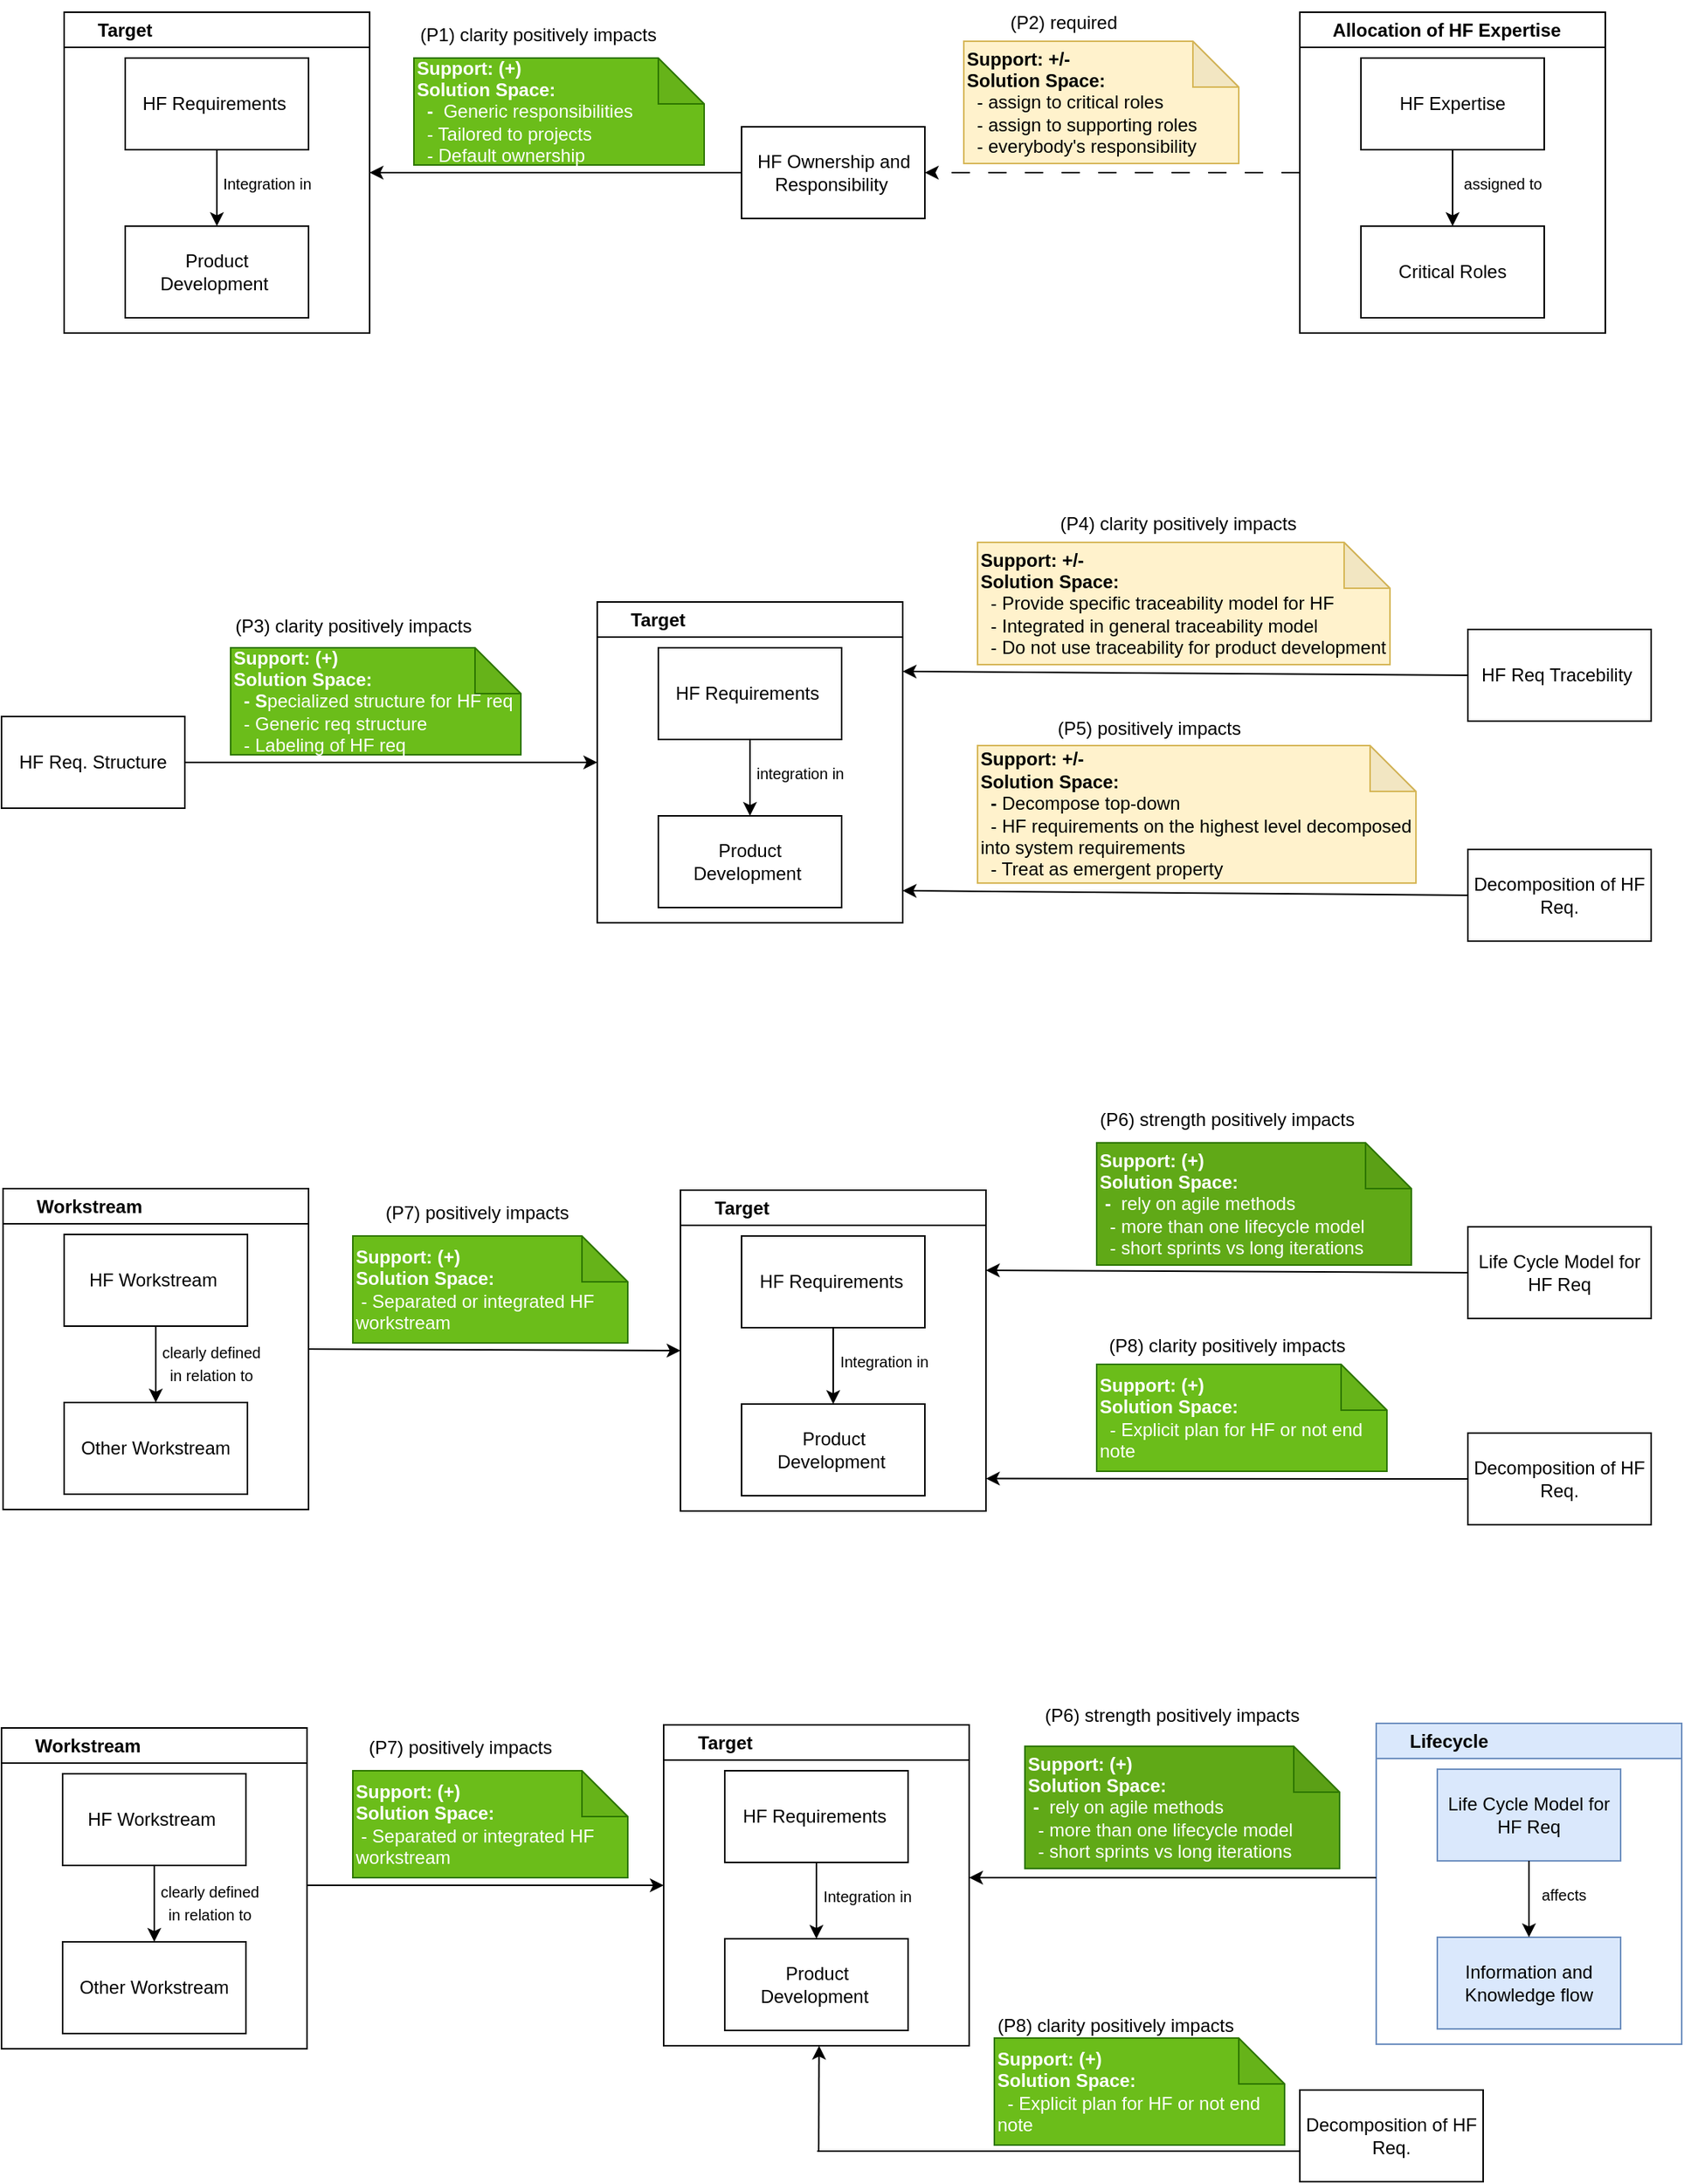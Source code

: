 <mxfile version="23.0.2" type="github" pages="3">
  <diagram id="X_UXevi6lsKnUcApqdjO" name="Page-2">
    <mxGraphModel dx="1644" dy="944" grid="1" gridSize="10" guides="1" tooltips="1" connect="1" arrows="1" fold="1" page="1" pageScale="1" pageWidth="1169" pageHeight="827" math="0" shadow="0">
      <root>
        <mxCell id="0" />
        <mxCell id="1" parent="0" />
        <mxCell id="5DVTJejNJcmvx4P72fcE-1" value="&lt;b&gt;Support: (+)&lt;br&gt;Solution Space:&lt;br&gt;&amp;nbsp; -&amp;nbsp;&lt;/b&gt;&amp;nbsp;Generic responsibilities&lt;div&gt;&amp;nbsp; - Tailored to projects&lt;/div&gt;&lt;div&gt;&amp;nbsp; - Default ownership&lt;/div&gt;" style="shape=note;whiteSpace=wrap;html=1;backgroundOutline=1;darkOpacity=0.05;size=30;align=left;fillColor=#6BBD1A;strokeColor=#2D7600;fontColor=#ffffff;" vertex="1" parent="1">
          <mxGeometry x="310" y="270" width="190" height="70" as="geometry" />
        </mxCell>
        <mxCell id="5DVTJejNJcmvx4P72fcE-2" value="HF Ownership and Responsibility&amp;nbsp;" style="rounded=0;whiteSpace=wrap;html=1;" vertex="1" parent="1">
          <mxGeometry x="524.5" y="315" width="120" height="60" as="geometry" />
        </mxCell>
        <mxCell id="5DVTJejNJcmvx4P72fcE-3" value="&amp;nbsp; &amp;nbsp; &amp;nbsp; Target&amp;nbsp;" style="swimlane;whiteSpace=wrap;html=1;align=left;" vertex="1" parent="1">
          <mxGeometry x="81" y="240" width="200" height="210" as="geometry">
            <mxRectangle x="530" y="180" width="50" height="40" as="alternateBounds" />
          </mxGeometry>
        </mxCell>
        <mxCell id="5DVTJejNJcmvx4P72fcE-4" value="HF Requirements&amp;nbsp;" style="rounded=0;whiteSpace=wrap;html=1;" vertex="1" parent="5DVTJejNJcmvx4P72fcE-3">
          <mxGeometry x="40" y="30" width="120" height="60" as="geometry" />
        </mxCell>
        <mxCell id="5DVTJejNJcmvx4P72fcE-5" value="Product Development&amp;nbsp;" style="rounded=0;whiteSpace=wrap;html=1;" vertex="1" parent="5DVTJejNJcmvx4P72fcE-3">
          <mxGeometry x="40" y="140" width="120" height="60" as="geometry" />
        </mxCell>
        <mxCell id="5DVTJejNJcmvx4P72fcE-6" value="" style="endArrow=classic;html=1;rounded=0;exitX=0.5;exitY=1;exitDx=0;exitDy=0;entryX=0.5;entryY=0;entryDx=0;entryDy=0;" edge="1" parent="5DVTJejNJcmvx4P72fcE-3" source="5DVTJejNJcmvx4P72fcE-4" target="5DVTJejNJcmvx4P72fcE-5">
          <mxGeometry width="50" height="50" relative="1" as="geometry">
            <mxPoint x="80" y="200" as="sourcePoint" />
            <mxPoint x="130" y="150" as="targetPoint" />
          </mxGeometry>
        </mxCell>
        <mxCell id="5DVTJejNJcmvx4P72fcE-7" value="&lt;font style=&quot;font-size: 10px;&quot;&gt;Integration in&lt;/font&gt;" style="text;html=1;strokeColor=none;fillColor=none;align=center;verticalAlign=middle;whiteSpace=wrap;rounded=0;" vertex="1" parent="5DVTJejNJcmvx4P72fcE-3">
          <mxGeometry x="103" y="102" width="60" height="20" as="geometry" />
        </mxCell>
        <mxCell id="5DVTJejNJcmvx4P72fcE-8" value="&lt;b style=&quot;border-color: var(--border-color);&quot;&gt;Support: +/-&lt;br style=&quot;border-color: var(--border-color);&quot;&gt;Solution Space:&lt;br style=&quot;border-color: var(--border-color);&quot;&gt;&amp;nbsp;&lt;/b&gt;&lt;span style=&quot;border-color: var(--border-color);&quot;&gt; - assign to critical roles&lt;div&gt;&amp;nbsp; - assign to supporting roles&lt;/div&gt;&lt;div&gt;&amp;nbsp; - everybody&#39;s responsibility&lt;/div&gt;&lt;/span&gt;" style="shape=note;whiteSpace=wrap;html=1;backgroundOutline=1;darkOpacity=0.05;size=30;align=left;fillColor=#fff2cc;strokeColor=#d6b656;" vertex="1" parent="1">
          <mxGeometry x="670" y="259" width="180" height="80" as="geometry" />
        </mxCell>
        <mxCell id="5DVTJejNJcmvx4P72fcE-9" value="(P1) clarity positively impacts" style="text;html=1;align=center;verticalAlign=middle;resizable=0;points=[];autosize=1;strokeColor=none;fillColor=none;" vertex="1" parent="1">
          <mxGeometry x="301" y="240" width="180" height="30" as="geometry" />
        </mxCell>
        <mxCell id="5DVTJejNJcmvx4P72fcE-10" value="(P2) required" style="text;html=1;align=center;verticalAlign=middle;resizable=0;points=[];autosize=1;strokeColor=none;fillColor=none;" vertex="1" parent="1">
          <mxGeometry x="690" y="232" width="90" height="30" as="geometry" />
        </mxCell>
        <mxCell id="5DVTJejNJcmvx4P72fcE-11" value="&lt;b&gt;Support: (+)&lt;br&gt;Solution Space:&lt;/b&gt;&amp;nbsp;&lt;br&gt;&amp;nbsp;- Separated or integrated HF workstream" style="shape=note;whiteSpace=wrap;html=1;backgroundOutline=1;darkOpacity=0.05;size=30;align=left;fillColor=#6BBD1A;strokeColor=#2D7600;fontColor=#ffffff;" vertex="1" parent="1">
          <mxGeometry x="270" y="1041" width="180" height="70" as="geometry" />
        </mxCell>
        <mxCell id="5DVTJejNJcmvx4P72fcE-12" value="&amp;nbsp; &amp;nbsp; &amp;nbsp; Target&amp;nbsp;" style="swimlane;whiteSpace=wrap;html=1;align=left;" vertex="1" parent="1">
          <mxGeometry x="484.5" y="1011" width="200" height="210" as="geometry">
            <mxRectangle x="530" y="180" width="50" height="40" as="alternateBounds" />
          </mxGeometry>
        </mxCell>
        <mxCell id="5DVTJejNJcmvx4P72fcE-13" value="HF Requirements&amp;nbsp;" style="rounded=0;whiteSpace=wrap;html=1;" vertex="1" parent="5DVTJejNJcmvx4P72fcE-12">
          <mxGeometry x="40" y="30" width="120" height="60" as="geometry" />
        </mxCell>
        <mxCell id="5DVTJejNJcmvx4P72fcE-14" value="Product Development&amp;nbsp;" style="rounded=0;whiteSpace=wrap;html=1;" vertex="1" parent="5DVTJejNJcmvx4P72fcE-12">
          <mxGeometry x="40" y="140" width="120" height="60" as="geometry" />
        </mxCell>
        <mxCell id="5DVTJejNJcmvx4P72fcE-15" value="" style="endArrow=classic;html=1;rounded=0;exitX=0.5;exitY=1;exitDx=0;exitDy=0;entryX=0.5;entryY=0;entryDx=0;entryDy=0;" edge="1" parent="5DVTJejNJcmvx4P72fcE-12" source="5DVTJejNJcmvx4P72fcE-13" target="5DVTJejNJcmvx4P72fcE-14">
          <mxGeometry width="50" height="50" relative="1" as="geometry">
            <mxPoint x="80" y="200" as="sourcePoint" />
            <mxPoint x="130" y="150" as="targetPoint" />
          </mxGeometry>
        </mxCell>
        <mxCell id="5DVTJejNJcmvx4P72fcE-16" value="&lt;font style=&quot;font-size: 10px;&quot;&gt;Integration in&lt;/font&gt;" style="text;html=1;strokeColor=none;fillColor=none;align=center;verticalAlign=middle;whiteSpace=wrap;rounded=0;" vertex="1" parent="5DVTJejNJcmvx4P72fcE-12">
          <mxGeometry x="103" y="102" width="60" height="20" as="geometry" />
        </mxCell>
        <mxCell id="5DVTJejNJcmvx4P72fcE-17" value="Life Cycle Model for HF Req" style="rounded=0;whiteSpace=wrap;html=1;" vertex="1" parent="1">
          <mxGeometry x="1000" y="1035" width="120" height="60" as="geometry" />
        </mxCell>
        <mxCell id="5DVTJejNJcmvx4P72fcE-18" value="" style="endArrow=classic;html=1;rounded=0;exitX=0;exitY=0.5;exitDx=0;exitDy=0;entryX=1;entryY=0.25;entryDx=0;entryDy=0;" edge="1" parent="1" source="5DVTJejNJcmvx4P72fcE-17" target="5DVTJejNJcmvx4P72fcE-12">
          <mxGeometry width="50" height="50" relative="1" as="geometry">
            <mxPoint x="581" y="1180" as="sourcePoint" />
            <mxPoint x="711" y="1100" as="targetPoint" />
          </mxGeometry>
        </mxCell>
        <mxCell id="5DVTJejNJcmvx4P72fcE-19" value="&lt;b style=&quot;border-color: var(--border-color); caret-color: rgb(255, 255, 255);&quot;&gt;Support: (+)&lt;br style=&quot;border-color: var(--border-color);&quot;&gt;Solution Space:&lt;br style=&quot;border-color: var(--border-color);&quot;&gt;&amp;nbsp;-&amp;nbsp;&lt;/b&gt;&amp;nbsp;rely on agile methods&lt;div style=&quot;border-color: var(--border-color); caret-color: rgb(255, 255, 255);&quot;&gt;&amp;nbsp; - more than one lifecycle model&lt;/div&gt;&lt;div style=&quot;border-color: var(--border-color); caret-color: rgb(255, 255, 255);&quot;&gt;&amp;nbsp; - short sprints vs long iterations&lt;/div&gt;" style="shape=note;whiteSpace=wrap;html=1;backgroundOutline=1;darkOpacity=0.05;size=30;align=left;fillColor=#60a917;strokeColor=#2D7600;fontColor=#ffffff;" vertex="1" parent="1">
          <mxGeometry x="757" y="980" width="206" height="80" as="geometry" />
        </mxCell>
        <mxCell id="5DVTJejNJcmvx4P72fcE-20" value="Decomposition of HF Req." style="rounded=0;whiteSpace=wrap;html=1;" vertex="1" parent="1">
          <mxGeometry x="1000" y="1170" width="120" height="60" as="geometry" />
        </mxCell>
        <mxCell id="5DVTJejNJcmvx4P72fcE-21" value="" style="endArrow=classic;html=1;rounded=0;" edge="1" parent="1">
          <mxGeometry width="50" height="50" relative="1" as="geometry">
            <mxPoint x="1000" y="1200" as="sourcePoint" />
            <mxPoint x="684.5" y="1199.78" as="targetPoint" />
          </mxGeometry>
        </mxCell>
        <mxCell id="5DVTJejNJcmvx4P72fcE-22" value="(P7) positively impacts" style="text;html=1;align=center;verticalAlign=middle;resizable=0;points=[];autosize=1;strokeColor=none;fillColor=none;" vertex="1" parent="1">
          <mxGeometry x="281" y="1011" width="140" height="30" as="geometry" />
        </mxCell>
        <mxCell id="5DVTJejNJcmvx4P72fcE-23" value="(P6) strength positively impacts" style="text;html=1;align=center;verticalAlign=middle;resizable=0;points=[];autosize=1;strokeColor=none;fillColor=none;" vertex="1" parent="1">
          <mxGeometry x="747" y="950" width="190" height="30" as="geometry" />
        </mxCell>
        <mxCell id="5DVTJejNJcmvx4P72fcE-24" value="" style="endArrow=classic;html=1;rounded=0;exitX=1;exitY=0.5;exitDx=0;exitDy=0;entryX=0;entryY=0.5;entryDx=0;entryDy=0;" edge="1" parent="1" target="5DVTJejNJcmvx4P72fcE-12">
          <mxGeometry width="50" height="50" relative="1" as="geometry">
            <mxPoint x="241" y="1115" as="sourcePoint" />
            <mxPoint x="631" y="1110" as="targetPoint" />
          </mxGeometry>
        </mxCell>
        <mxCell id="5DVTJejNJcmvx4P72fcE-25" value="(P8) clarity positively impacts" style="text;html=1;align=center;verticalAlign=middle;resizable=0;points=[];autosize=1;strokeColor=none;fillColor=none;" vertex="1" parent="1">
          <mxGeometry x="752" y="1098" width="180" height="30" as="geometry" />
        </mxCell>
        <mxCell id="5DVTJejNJcmvx4P72fcE-26" value="&lt;b&gt;Support: (+)&lt;br&gt;Solution Space:&lt;br&gt;&amp;nbsp;&lt;/b&gt;&amp;nbsp;- Explicit plan for HF or not end note" style="shape=note;whiteSpace=wrap;html=1;backgroundOutline=1;darkOpacity=0.05;size=30;align=left;fillColor=#6BBD1A;strokeColor=#2D7600;fontColor=#ffffff;" vertex="1" parent="1">
          <mxGeometry x="757" y="1125" width="190" height="70" as="geometry" />
        </mxCell>
        <mxCell id="5DVTJejNJcmvx4P72fcE-27" value="&amp;nbsp; &amp;nbsp; &amp;nbsp; Workstream" style="swimlane;whiteSpace=wrap;html=1;align=left;" vertex="1" parent="1">
          <mxGeometry x="41" y="1010" width="200" height="210" as="geometry">
            <mxRectangle x="530" y="180" width="50" height="40" as="alternateBounds" />
          </mxGeometry>
        </mxCell>
        <mxCell id="5DVTJejNJcmvx4P72fcE-28" value="HF Workstream&amp;nbsp;" style="rounded=0;whiteSpace=wrap;html=1;" vertex="1" parent="5DVTJejNJcmvx4P72fcE-27">
          <mxGeometry x="40" y="30" width="120" height="60" as="geometry" />
        </mxCell>
        <mxCell id="5DVTJejNJcmvx4P72fcE-29" value="Other Workstream" style="rounded=0;whiteSpace=wrap;html=1;" vertex="1" parent="5DVTJejNJcmvx4P72fcE-27">
          <mxGeometry x="40" y="140" width="120" height="60" as="geometry" />
        </mxCell>
        <mxCell id="5DVTJejNJcmvx4P72fcE-30" value="" style="endArrow=classic;html=1;rounded=0;exitX=0.5;exitY=1;exitDx=0;exitDy=0;entryX=0.5;entryY=0;entryDx=0;entryDy=0;" edge="1" parent="5DVTJejNJcmvx4P72fcE-27" source="5DVTJejNJcmvx4P72fcE-28" target="5DVTJejNJcmvx4P72fcE-29">
          <mxGeometry width="50" height="50" relative="1" as="geometry">
            <mxPoint x="80" y="200" as="sourcePoint" />
            <mxPoint x="130" y="150" as="targetPoint" />
          </mxGeometry>
        </mxCell>
        <mxCell id="5DVTJejNJcmvx4P72fcE-31" value="&lt;font style=&quot;font-size: 10px;&quot;&gt;clearly defined in relation to&lt;/font&gt;" style="text;html=1;strokeColor=none;fillColor=none;align=center;verticalAlign=middle;whiteSpace=wrap;rounded=0;" vertex="1" parent="5DVTJejNJcmvx4P72fcE-27">
          <mxGeometry x="98" y="104" width="77" height="20" as="geometry" />
        </mxCell>
        <mxCell id="5DVTJejNJcmvx4P72fcE-32" value="&lt;b&gt;Support: (+)&lt;br&gt;Solution Space:&lt;br&gt;&amp;nbsp; - S&lt;/b&gt;pecialized structure for HF req&lt;div&gt;&amp;nbsp; - Generic req structure&lt;/div&gt;&lt;div&gt;&amp;nbsp; - Labeling of HF req&lt;/div&gt;" style="shape=note;whiteSpace=wrap;html=1;backgroundOutline=1;darkOpacity=0.05;size=30;align=left;fillColor=#6BBD1A;strokeColor=#2D7600;fontColor=#ffffff;" vertex="1" parent="1">
          <mxGeometry x="190" y="656" width="190" height="70" as="geometry" />
        </mxCell>
        <mxCell id="5DVTJejNJcmvx4P72fcE-33" value="HF Req. Structure" style="rounded=0;whiteSpace=wrap;html=1;" vertex="1" parent="1">
          <mxGeometry x="40" y="701" width="120" height="60" as="geometry" />
        </mxCell>
        <mxCell id="5DVTJejNJcmvx4P72fcE-34" value="&amp;nbsp; &amp;nbsp; &amp;nbsp; Target&amp;nbsp;" style="swimlane;whiteSpace=wrap;html=1;align=left;" vertex="1" parent="1">
          <mxGeometry x="430" y="626" width="200" height="210" as="geometry">
            <mxRectangle x="530" y="180" width="50" height="40" as="alternateBounds" />
          </mxGeometry>
        </mxCell>
        <mxCell id="5DVTJejNJcmvx4P72fcE-35" value="HF Requirements&amp;nbsp;" style="rounded=0;whiteSpace=wrap;html=1;" vertex="1" parent="5DVTJejNJcmvx4P72fcE-34">
          <mxGeometry x="40" y="30" width="120" height="60" as="geometry" />
        </mxCell>
        <mxCell id="5DVTJejNJcmvx4P72fcE-36" value="Product Development&amp;nbsp;" style="rounded=0;whiteSpace=wrap;html=1;" vertex="1" parent="5DVTJejNJcmvx4P72fcE-34">
          <mxGeometry x="40" y="140" width="120" height="60" as="geometry" />
        </mxCell>
        <mxCell id="5DVTJejNJcmvx4P72fcE-37" value="" style="endArrow=classic;html=1;rounded=0;exitX=0.5;exitY=1;exitDx=0;exitDy=0;entryX=0.5;entryY=0;entryDx=0;entryDy=0;" edge="1" parent="5DVTJejNJcmvx4P72fcE-34" source="5DVTJejNJcmvx4P72fcE-35" target="5DVTJejNJcmvx4P72fcE-36">
          <mxGeometry width="50" height="50" relative="1" as="geometry">
            <mxPoint x="80" y="200" as="sourcePoint" />
            <mxPoint x="130" y="150" as="targetPoint" />
          </mxGeometry>
        </mxCell>
        <mxCell id="5DVTJejNJcmvx4P72fcE-38" value="&lt;font style=&quot;font-size: 10px;&quot;&gt;integration in&lt;/font&gt;" style="text;html=1;strokeColor=none;fillColor=none;align=center;verticalAlign=middle;whiteSpace=wrap;rounded=0;" vertex="1" parent="5DVTJejNJcmvx4P72fcE-34">
          <mxGeometry x="103" y="102" width="60" height="20" as="geometry" />
        </mxCell>
        <mxCell id="5DVTJejNJcmvx4P72fcE-39" value="HF Req Tracebility&amp;nbsp;" style="rounded=0;whiteSpace=wrap;html=1;" vertex="1" parent="1">
          <mxGeometry x="1000" y="644" width="120" height="60" as="geometry" />
        </mxCell>
        <mxCell id="5DVTJejNJcmvx4P72fcE-40" value="" style="endArrow=classic;html=1;rounded=0;exitX=0;exitY=0.5;exitDx=0;exitDy=0;entryX=1;entryY=0.25;entryDx=0;entryDy=0;" edge="1" parent="1" source="5DVTJejNJcmvx4P72fcE-39">
          <mxGeometry width="50" height="50" relative="1" as="geometry">
            <mxPoint x="500" y="789" as="sourcePoint" />
            <mxPoint x="630" y="671.5" as="targetPoint" />
          </mxGeometry>
        </mxCell>
        <mxCell id="5DVTJejNJcmvx4P72fcE-41" value="&lt;b style=&quot;border-color: var(--border-color);&quot;&gt;Support: +/-&lt;br style=&quot;border-color: var(--border-color);&quot;&gt;Solution Space:&lt;br style=&quot;border-color: var(--border-color);&quot;&gt;&amp;nbsp;&lt;/b&gt;&lt;span style=&quot;border-color: var(--border-color);&quot;&gt; - P&lt;/span&gt;rovide specific traceability model for HF&lt;div style=&quot;border-color: var(--border-color);&quot;&gt;&amp;nbsp; - Integrated in general traceability model&lt;/div&gt;&lt;div style=&quot;border-color: var(--border-color);&quot;&gt;&amp;nbsp; - Do not use traceability for product development&lt;/div&gt;" style="shape=note;whiteSpace=wrap;html=1;backgroundOutline=1;darkOpacity=0.05;size=30;align=left;fillColor=#fff2cc;strokeColor=#d6b656;" vertex="1" parent="1">
          <mxGeometry x="679" y="587" width="270" height="80" as="geometry" />
        </mxCell>
        <mxCell id="5DVTJejNJcmvx4P72fcE-42" value="Decomposition of HF Req." style="rounded=0;whiteSpace=wrap;html=1;" vertex="1" parent="1">
          <mxGeometry x="1000" y="788" width="120" height="60" as="geometry" />
        </mxCell>
        <mxCell id="5DVTJejNJcmvx4P72fcE-43" value="" style="endArrow=classic;html=1;rounded=0;exitX=0;exitY=0.5;exitDx=0;exitDy=0;entryX=1;entryY=0.25;entryDx=0;entryDy=0;" edge="1" parent="1" source="5DVTJejNJcmvx4P72fcE-42">
          <mxGeometry width="50" height="50" relative="1" as="geometry">
            <mxPoint x="500" y="933" as="sourcePoint" />
            <mxPoint x="630" y="815" as="targetPoint" />
          </mxGeometry>
        </mxCell>
        <mxCell id="5DVTJejNJcmvx4P72fcE-44" value="&lt;b style=&quot;border-color: var(--border-color);&quot;&gt;Support: +/-&lt;br style=&quot;border-color: var(--border-color);&quot;&gt;Solution Space: &lt;br&gt;&amp;nbsp; - &lt;/b&gt;&lt;span style=&quot;border-color: var(--border-color);&quot;&gt;Decompose top-down&lt;div&gt;&amp;nbsp; - HF requirements on the highest level decomposed into system requirements&lt;/div&gt;&lt;div&gt;&amp;nbsp; - Treat as emergent property&amp;nbsp;&lt;/div&gt;&lt;/span&gt;" style="shape=note;whiteSpace=wrap;html=1;backgroundOutline=1;darkOpacity=0.05;size=30;align=left;fillColor=#fff2cc;strokeColor=#d6b656;" vertex="1" parent="1">
          <mxGeometry x="679" y="720" width="287" height="90" as="geometry" />
        </mxCell>
        <mxCell id="5DVTJejNJcmvx4P72fcE-45" value="(P3) clarity positively impacts" style="text;html=1;align=center;verticalAlign=middle;resizable=0;points=[];autosize=1;strokeColor=none;fillColor=none;" vertex="1" parent="1">
          <mxGeometry x="180" y="627" width="180" height="30" as="geometry" />
        </mxCell>
        <mxCell id="5DVTJejNJcmvx4P72fcE-46" value="(P4) clarity positively impacts" style="text;html=1;align=center;verticalAlign=middle;resizable=0;points=[];autosize=1;strokeColor=none;fillColor=none;" vertex="1" parent="1">
          <mxGeometry x="720" y="560" width="180" height="30" as="geometry" />
        </mxCell>
        <mxCell id="5DVTJejNJcmvx4P72fcE-47" value="" style="endArrow=classic;html=1;rounded=0;exitX=1;exitY=0.5;exitDx=0;exitDy=0;entryX=0;entryY=0.5;entryDx=0;entryDy=0;" edge="1" parent="1" source="5DVTJejNJcmvx4P72fcE-33" target="5DVTJejNJcmvx4P72fcE-34">
          <mxGeometry width="50" height="50" relative="1" as="geometry">
            <mxPoint x="500" y="776" as="sourcePoint" />
            <mxPoint x="550" y="726" as="targetPoint" />
          </mxGeometry>
        </mxCell>
        <mxCell id="5DVTJejNJcmvx4P72fcE-48" value="(P5) positively impacts" style="text;html=1;align=center;verticalAlign=middle;resizable=0;points=[];autosize=1;strokeColor=none;fillColor=none;" vertex="1" parent="1">
          <mxGeometry x="721" y="694" width="140" height="30" as="geometry" />
        </mxCell>
        <mxCell id="5DVTJejNJcmvx4P72fcE-49" value="&amp;nbsp; &amp;nbsp; &amp;nbsp; Allocation of HF Expertise&amp;nbsp;" style="swimlane;whiteSpace=wrap;html=1;align=left;" vertex="1" parent="1">
          <mxGeometry x="890" y="240" width="200" height="210" as="geometry">
            <mxRectangle x="530" y="180" width="50" height="40" as="alternateBounds" />
          </mxGeometry>
        </mxCell>
        <mxCell id="5DVTJejNJcmvx4P72fcE-50" value="HF Expertise" style="rounded=0;whiteSpace=wrap;html=1;" vertex="1" parent="5DVTJejNJcmvx4P72fcE-49">
          <mxGeometry x="40" y="30" width="120" height="60" as="geometry" />
        </mxCell>
        <mxCell id="5DVTJejNJcmvx4P72fcE-51" value="Critical Roles" style="rounded=0;whiteSpace=wrap;html=1;" vertex="1" parent="5DVTJejNJcmvx4P72fcE-49">
          <mxGeometry x="40" y="140" width="120" height="60" as="geometry" />
        </mxCell>
        <mxCell id="5DVTJejNJcmvx4P72fcE-52" value="" style="endArrow=classic;html=1;rounded=0;exitX=0.5;exitY=1;exitDx=0;exitDy=0;entryX=0.5;entryY=0;entryDx=0;entryDy=0;" edge="1" parent="5DVTJejNJcmvx4P72fcE-49" source="5DVTJejNJcmvx4P72fcE-50" target="5DVTJejNJcmvx4P72fcE-51">
          <mxGeometry width="50" height="50" relative="1" as="geometry">
            <mxPoint x="80" y="200" as="sourcePoint" />
            <mxPoint x="130" y="150" as="targetPoint" />
          </mxGeometry>
        </mxCell>
        <mxCell id="5DVTJejNJcmvx4P72fcE-53" value="&lt;font style=&quot;font-size: 10px;&quot;&gt;assigned to&lt;/font&gt;" style="text;html=1;strokeColor=none;fillColor=none;align=center;verticalAlign=middle;whiteSpace=wrap;rounded=0;" vertex="1" parent="5DVTJejNJcmvx4P72fcE-49">
          <mxGeometry x="103" y="102" width="60" height="20" as="geometry" />
        </mxCell>
        <mxCell id="5DVTJejNJcmvx4P72fcE-54" value="" style="endArrow=classic;html=1;rounded=0;exitX=0;exitY=0.5;exitDx=0;exitDy=0;dashed=1;dashPattern=12 12;entryX=1;entryY=0.5;entryDx=0;entryDy=0;" edge="1" parent="1" source="5DVTJejNJcmvx4P72fcE-49" target="5DVTJejNJcmvx4P72fcE-2">
          <mxGeometry width="50" height="50" relative="1" as="geometry">
            <mxPoint x="790" y="350" as="sourcePoint" />
            <mxPoint x="650" y="345" as="targetPoint" />
          </mxGeometry>
        </mxCell>
        <mxCell id="5DVTJejNJcmvx4P72fcE-55" value="" style="endArrow=classic;html=1;rounded=0;entryX=1;entryY=0.5;entryDx=0;entryDy=0;exitX=0;exitY=0.5;exitDx=0;exitDy=0;" edge="1" parent="1" source="5DVTJejNJcmvx4P72fcE-2" target="5DVTJejNJcmvx4P72fcE-3">
          <mxGeometry width="50" height="50" relative="1" as="geometry">
            <mxPoint x="560" y="310" as="sourcePoint" />
            <mxPoint x="610" y="260" as="targetPoint" />
          </mxGeometry>
        </mxCell>
        <mxCell id="iKhooaaXdrpNf8AgKWQa-1" value="&amp;nbsp; &amp;nbsp; &amp;nbsp; Lifecycle" style="swimlane;whiteSpace=wrap;html=1;align=left;fillColor=#dae8fc;strokeColor=#6c8ebf;" vertex="1" parent="1">
          <mxGeometry x="940" y="1360" width="200" height="210" as="geometry">
            <mxRectangle x="530" y="180" width="50" height="40" as="alternateBounds" />
          </mxGeometry>
        </mxCell>
        <mxCell id="iKhooaaXdrpNf8AgKWQa-2" value="Life Cycle Model for HF Req" style="rounded=0;whiteSpace=wrap;html=1;fillColor=#dae8fc;strokeColor=#6c8ebf;" vertex="1" parent="iKhooaaXdrpNf8AgKWQa-1">
          <mxGeometry x="40" y="30" width="120" height="60" as="geometry" />
        </mxCell>
        <mxCell id="iKhooaaXdrpNf8AgKWQa-3" value="Information and Knowledge flow" style="rounded=0;whiteSpace=wrap;html=1;fillColor=#dae8fc;strokeColor=#6c8ebf;" vertex="1" parent="iKhooaaXdrpNf8AgKWQa-1">
          <mxGeometry x="40" y="140" width="120" height="60" as="geometry" />
        </mxCell>
        <mxCell id="iKhooaaXdrpNf8AgKWQa-4" value="" style="endArrow=classic;html=1;rounded=0;exitX=0.5;exitY=1;exitDx=0;exitDy=0;entryX=0.5;entryY=0;entryDx=0;entryDy=0;" edge="1" parent="iKhooaaXdrpNf8AgKWQa-1" source="iKhooaaXdrpNf8AgKWQa-2" target="iKhooaaXdrpNf8AgKWQa-3">
          <mxGeometry width="50" height="50" relative="1" as="geometry">
            <mxPoint x="80" y="200" as="sourcePoint" />
            <mxPoint x="130" y="150" as="targetPoint" />
          </mxGeometry>
        </mxCell>
        <mxCell id="iKhooaaXdrpNf8AgKWQa-5" value="&lt;font style=&quot;font-size: 10px;&quot;&gt;affects&lt;/font&gt;" style="text;html=1;strokeColor=none;fillColor=none;align=center;verticalAlign=middle;whiteSpace=wrap;rounded=0;" vertex="1" parent="iKhooaaXdrpNf8AgKWQa-1">
          <mxGeometry x="93" y="102" width="60" height="20" as="geometry" />
        </mxCell>
        <mxCell id="iKhooaaXdrpNf8AgKWQa-6" value="&lt;b&gt;Support: (+)&lt;br&gt;Solution Space:&lt;/b&gt;&amp;nbsp;&lt;br&gt;&amp;nbsp;- Separated or integrated HF workstream" style="shape=note;whiteSpace=wrap;html=1;backgroundOutline=1;darkOpacity=0.05;size=30;align=left;fillColor=#6BBD1A;strokeColor=#2D7600;fontColor=#ffffff;" vertex="1" parent="1">
          <mxGeometry x="270" y="1391" width="180" height="70" as="geometry" />
        </mxCell>
        <mxCell id="iKhooaaXdrpNf8AgKWQa-7" value="&amp;nbsp; &amp;nbsp; &amp;nbsp; Target&amp;nbsp;" style="swimlane;whiteSpace=wrap;html=1;align=left;" vertex="1" parent="1">
          <mxGeometry x="473.5" y="1361" width="200" height="210" as="geometry">
            <mxRectangle x="530" y="180" width="50" height="40" as="alternateBounds" />
          </mxGeometry>
        </mxCell>
        <mxCell id="iKhooaaXdrpNf8AgKWQa-8" value="HF Requirements&amp;nbsp;" style="rounded=0;whiteSpace=wrap;html=1;" vertex="1" parent="iKhooaaXdrpNf8AgKWQa-7">
          <mxGeometry x="40" y="30" width="120" height="60" as="geometry" />
        </mxCell>
        <mxCell id="iKhooaaXdrpNf8AgKWQa-9" value="Product Development&amp;nbsp;" style="rounded=0;whiteSpace=wrap;html=1;" vertex="1" parent="iKhooaaXdrpNf8AgKWQa-7">
          <mxGeometry x="40" y="140" width="120" height="60" as="geometry" />
        </mxCell>
        <mxCell id="iKhooaaXdrpNf8AgKWQa-10" value="" style="endArrow=classic;html=1;rounded=0;exitX=0.5;exitY=1;exitDx=0;exitDy=0;entryX=0.5;entryY=0;entryDx=0;entryDy=0;" edge="1" parent="iKhooaaXdrpNf8AgKWQa-7" source="iKhooaaXdrpNf8AgKWQa-8" target="iKhooaaXdrpNf8AgKWQa-9">
          <mxGeometry width="50" height="50" relative="1" as="geometry">
            <mxPoint x="80" y="200" as="sourcePoint" />
            <mxPoint x="130" y="150" as="targetPoint" />
          </mxGeometry>
        </mxCell>
        <mxCell id="iKhooaaXdrpNf8AgKWQa-11" value="&lt;font style=&quot;font-size: 10px;&quot;&gt;Integration in&lt;/font&gt;" style="text;html=1;strokeColor=none;fillColor=none;align=center;verticalAlign=middle;whiteSpace=wrap;rounded=0;" vertex="1" parent="iKhooaaXdrpNf8AgKWQa-7">
          <mxGeometry x="103" y="102" width="60" height="20" as="geometry" />
        </mxCell>
        <mxCell id="iKhooaaXdrpNf8AgKWQa-13" value="" style="endArrow=classic;html=1;rounded=0;entryX=1;entryY=0.25;entryDx=0;entryDy=0;" edge="1" parent="1">
          <mxGeometry width="50" height="50" relative="1" as="geometry">
            <mxPoint x="940" y="1461" as="sourcePoint" />
            <mxPoint x="673.5" y="1461" as="targetPoint" />
          </mxGeometry>
        </mxCell>
        <mxCell id="iKhooaaXdrpNf8AgKWQa-14" value="&lt;b style=&quot;border-color: var(--border-color); caret-color: rgb(255, 255, 255);&quot;&gt;Support: (+)&lt;br style=&quot;border-color: var(--border-color);&quot;&gt;Solution Space:&lt;br style=&quot;border-color: var(--border-color);&quot;&gt;&amp;nbsp;-&amp;nbsp;&lt;/b&gt;&amp;nbsp;rely on agile methods&lt;div style=&quot;border-color: var(--border-color); caret-color: rgb(255, 255, 255);&quot;&gt;&amp;nbsp; - more than one lifecycle model&lt;/div&gt;&lt;div style=&quot;border-color: var(--border-color); caret-color: rgb(255, 255, 255);&quot;&gt;&amp;nbsp; - short sprints vs long iterations&lt;/div&gt;" style="shape=note;whiteSpace=wrap;html=1;backgroundOutline=1;darkOpacity=0.05;size=30;align=left;fillColor=#60a917;strokeColor=#2D7600;fontColor=#ffffff;" vertex="1" parent="1">
          <mxGeometry x="710" y="1375" width="206" height="80" as="geometry" />
        </mxCell>
        <mxCell id="iKhooaaXdrpNf8AgKWQa-15" value="Decomposition of HF Req." style="rounded=0;whiteSpace=wrap;html=1;" vertex="1" parent="1">
          <mxGeometry x="890" y="1600" width="120" height="60" as="geometry" />
        </mxCell>
        <mxCell id="iKhooaaXdrpNf8AgKWQa-16" value="" style="endArrow=classic;html=1;rounded=0;" edge="1" parent="1">
          <mxGeometry width="50" height="50" relative="1" as="geometry">
            <mxPoint x="575" y="1640" as="sourcePoint" />
            <mxPoint x="575.25" y="1571" as="targetPoint" />
          </mxGeometry>
        </mxCell>
        <mxCell id="iKhooaaXdrpNf8AgKWQa-17" value="(P7) positively impacts" style="text;html=1;align=center;verticalAlign=middle;resizable=0;points=[];autosize=1;strokeColor=none;fillColor=none;" vertex="1" parent="1">
          <mxGeometry x="270" y="1361" width="140" height="30" as="geometry" />
        </mxCell>
        <mxCell id="iKhooaaXdrpNf8AgKWQa-18" value="(P6) strength positively impacts" style="text;html=1;align=center;verticalAlign=middle;resizable=0;points=[];autosize=1;strokeColor=none;fillColor=none;" vertex="1" parent="1">
          <mxGeometry x="711" y="1340" width="190" height="30" as="geometry" />
        </mxCell>
        <mxCell id="iKhooaaXdrpNf8AgKWQa-19" value="" style="endArrow=classic;html=1;rounded=0;entryX=0;entryY=0.5;entryDx=0;entryDy=0;" edge="1" parent="1" target="iKhooaaXdrpNf8AgKWQa-7">
          <mxGeometry width="50" height="50" relative="1" as="geometry">
            <mxPoint x="240" y="1466" as="sourcePoint" />
            <mxPoint x="620" y="1460" as="targetPoint" />
          </mxGeometry>
        </mxCell>
        <mxCell id="iKhooaaXdrpNf8AgKWQa-20" value="(P8) clarity positively impacts" style="text;html=1;align=center;verticalAlign=middle;resizable=0;points=[];autosize=1;strokeColor=none;fillColor=none;" vertex="1" parent="1">
          <mxGeometry x="678.5" y="1543" width="180" height="30" as="geometry" />
        </mxCell>
        <mxCell id="iKhooaaXdrpNf8AgKWQa-21" value="&lt;b&gt;Support: (+)&lt;br&gt;Solution Space:&lt;br&gt;&amp;nbsp;&lt;/b&gt;&amp;nbsp;- Explicit plan for HF or not end note" style="shape=note;whiteSpace=wrap;html=1;backgroundOutline=1;darkOpacity=0.05;size=30;align=left;fillColor=#6BBD1A;strokeColor=#2D7600;fontColor=#ffffff;" vertex="1" parent="1">
          <mxGeometry x="690" y="1566" width="190" height="70" as="geometry" />
        </mxCell>
        <mxCell id="iKhooaaXdrpNf8AgKWQa-22" value="&amp;nbsp; &amp;nbsp; &amp;nbsp; Workstream" style="swimlane;whiteSpace=wrap;html=1;align=left;" vertex="1" parent="1">
          <mxGeometry x="40" y="1363" width="200" height="210" as="geometry">
            <mxRectangle x="530" y="180" width="50" height="40" as="alternateBounds" />
          </mxGeometry>
        </mxCell>
        <mxCell id="iKhooaaXdrpNf8AgKWQa-23" value="HF Workstream&amp;nbsp;" style="rounded=0;whiteSpace=wrap;html=1;" vertex="1" parent="iKhooaaXdrpNf8AgKWQa-22">
          <mxGeometry x="40" y="30" width="120" height="60" as="geometry" />
        </mxCell>
        <mxCell id="iKhooaaXdrpNf8AgKWQa-24" value="Other Workstream" style="rounded=0;whiteSpace=wrap;html=1;" vertex="1" parent="iKhooaaXdrpNf8AgKWQa-22">
          <mxGeometry x="40" y="140" width="120" height="60" as="geometry" />
        </mxCell>
        <mxCell id="iKhooaaXdrpNf8AgKWQa-25" value="" style="endArrow=classic;html=1;rounded=0;exitX=0.5;exitY=1;exitDx=0;exitDy=0;entryX=0.5;entryY=0;entryDx=0;entryDy=0;" edge="1" parent="iKhooaaXdrpNf8AgKWQa-22" source="iKhooaaXdrpNf8AgKWQa-23" target="iKhooaaXdrpNf8AgKWQa-24">
          <mxGeometry width="50" height="50" relative="1" as="geometry">
            <mxPoint x="80" y="200" as="sourcePoint" />
            <mxPoint x="130" y="150" as="targetPoint" />
          </mxGeometry>
        </mxCell>
        <mxCell id="iKhooaaXdrpNf8AgKWQa-26" value="&lt;font style=&quot;font-size: 10px;&quot;&gt;clearly defined in relation to&lt;/font&gt;" style="text;html=1;strokeColor=none;fillColor=none;align=center;verticalAlign=middle;whiteSpace=wrap;rounded=0;" vertex="1" parent="iKhooaaXdrpNf8AgKWQa-22">
          <mxGeometry x="98" y="104" width="77" height="20" as="geometry" />
        </mxCell>
        <mxCell id="iKhooaaXdrpNf8AgKWQa-27" value="" style="endArrow=none;html=1;rounded=0;" edge="1" parent="1">
          <mxGeometry width="50" height="50" relative="1" as="geometry">
            <mxPoint x="574" y="1640" as="sourcePoint" />
            <mxPoint x="890" y="1640" as="targetPoint" />
          </mxGeometry>
        </mxCell>
      </root>
    </mxGraphModel>
  </diagram>
  <diagram name="Page-1" id="ccUVzqAUSEyJ6sIZD1O4">
    <mxGraphModel dx="1746" dy="1003" grid="1" gridSize="10" guides="1" tooltips="1" connect="1" arrows="1" fold="1" page="1" pageScale="1" pageWidth="1169" pageHeight="827" math="0" shadow="0">
      <root>
        <mxCell id="0" />
        <mxCell id="1" parent="0" />
        <mxCell id="9daL2sqV7IDUxvltfh16-6" value="HF Ownership and Responsibility&amp;nbsp;" style="rounded=0;whiteSpace=wrap;html=1;fillColor=#e1d5e7;strokeColor=#9673a6;" vertex="1" parent="1">
          <mxGeometry x="470" y="380" width="120" height="60" as="geometry" />
        </mxCell>
        <mxCell id="9daL2sqV7IDUxvltfh16-96" value="" style="endArrow=classic;html=1;rounded=0;" edge="1" parent="1">
          <mxGeometry width="50" height="50" relative="1" as="geometry">
            <mxPoint x="540" y="990" as="sourcePoint" />
            <mxPoint x="540" y="836" as="targetPoint" />
          </mxGeometry>
        </mxCell>
        <mxCell id="9daL2sqV7IDUxvltfh16-98" value="Plan for Review &amp;amp; Reflection &amp;nbsp;" style="rounded=0;whiteSpace=wrap;html=1;fillColor=#dae8fc;strokeColor=#6c8ebf;" vertex="1" parent="1">
          <mxGeometry x="70" y="698" width="120" height="60" as="geometry" />
        </mxCell>
        <mxCell id="9daL2sqV7IDUxvltfh16-99" value="" style="endArrow=classic;html=1;rounded=0;exitX=1;exitY=0.5;exitDx=0;exitDy=0;" edge="1" parent="1" source="9daL2sqV7IDUxvltfh16-98">
          <mxGeometry width="50" height="50" relative="1" as="geometry">
            <mxPoint x="1000" y="1168" as="sourcePoint" />
            <mxPoint x="430" y="728" as="targetPoint" />
          </mxGeometry>
        </mxCell>
        <mxCell id="9daL2sqV7IDUxvltfh16-102" value="" style="endArrow=classic;html=1;rounded=0;" edge="1" parent="1">
          <mxGeometry width="50" height="50" relative="1" as="geometry">
            <mxPoint x="450" y="510" as="sourcePoint" />
            <mxPoint x="450" y="620" as="targetPoint" />
          </mxGeometry>
        </mxCell>
        <mxCell id="9daL2sqV7IDUxvltfh16-105" value="&amp;nbsp; &amp;nbsp; &amp;nbsp; Workstream" style="swimlane;whiteSpace=wrap;html=1;align=left;fillColor=#dae8fc;strokeColor=#6c8ebf;" vertex="1" parent="1">
          <mxGeometry x="60" y="390" width="200" height="210" as="geometry">
            <mxRectangle x="530" y="180" width="50" height="40" as="alternateBounds" />
          </mxGeometry>
        </mxCell>
        <mxCell id="9daL2sqV7IDUxvltfh16-106" value="HF Workstream&amp;nbsp;" style="rounded=0;whiteSpace=wrap;html=1;fillColor=#dae8fc;strokeColor=#6c8ebf;" vertex="1" parent="9daL2sqV7IDUxvltfh16-105">
          <mxGeometry x="40" y="30" width="120" height="60" as="geometry" />
        </mxCell>
        <mxCell id="9daL2sqV7IDUxvltfh16-107" value="Other Workstream" style="rounded=0;whiteSpace=wrap;html=1;fillColor=#dae8fc;strokeColor=#6c8ebf;" vertex="1" parent="9daL2sqV7IDUxvltfh16-105">
          <mxGeometry x="40" y="140" width="120" height="60" as="geometry" />
        </mxCell>
        <mxCell id="9daL2sqV7IDUxvltfh16-108" value="" style="endArrow=classic;html=1;rounded=0;exitX=0.5;exitY=1;exitDx=0;exitDy=0;entryX=0.5;entryY=0;entryDx=0;entryDy=0;" edge="1" parent="9daL2sqV7IDUxvltfh16-105" source="9daL2sqV7IDUxvltfh16-106" target="9daL2sqV7IDUxvltfh16-107">
          <mxGeometry width="50" height="50" relative="1" as="geometry">
            <mxPoint x="80" y="200" as="sourcePoint" />
            <mxPoint x="130" y="150" as="targetPoint" />
          </mxGeometry>
        </mxCell>
        <mxCell id="9daL2sqV7IDUxvltfh16-109" value="&lt;font style=&quot;font-size: 10px;&quot;&gt;clearly defined in relation to&lt;/font&gt;" style="text;html=1;strokeColor=none;fillColor=none;align=center;verticalAlign=middle;whiteSpace=wrap;rounded=0;" vertex="1" parent="9daL2sqV7IDUxvltfh16-105">
          <mxGeometry x="98" y="104" width="77" height="20" as="geometry" />
        </mxCell>
        <mxCell id="9daL2sqV7IDUxvltfh16-128" value="Decomposition of HF Req.&amp;nbsp;" style="rounded=0;whiteSpace=wrap;html=1;fillColor=#f8cecc;strokeColor=#b85450;" vertex="1" parent="1">
          <mxGeometry x="1000" y="960" width="120" height="60" as="geometry" />
        </mxCell>
        <mxCell id="9daL2sqV7IDUxvltfh16-129" value="&amp;nbsp; &amp;nbsp; &amp;nbsp; Target&amp;nbsp;" style="swimlane;whiteSpace=wrap;html=1;align=left;" vertex="1" parent="1">
          <mxGeometry x="430" y="626" width="200" height="210" as="geometry">
            <mxRectangle x="530" y="180" width="50" height="40" as="alternateBounds" />
          </mxGeometry>
        </mxCell>
        <mxCell id="9daL2sqV7IDUxvltfh16-130" value="HF Requirements&amp;nbsp;" style="rounded=0;whiteSpace=wrap;html=1;" vertex="1" parent="9daL2sqV7IDUxvltfh16-129">
          <mxGeometry x="40" y="30" width="120" height="60" as="geometry" />
        </mxCell>
        <mxCell id="9daL2sqV7IDUxvltfh16-131" value="Product Development&amp;nbsp;" style="rounded=0;whiteSpace=wrap;html=1;" vertex="1" parent="9daL2sqV7IDUxvltfh16-129">
          <mxGeometry x="40" y="140" width="120" height="60" as="geometry" />
        </mxCell>
        <mxCell id="9daL2sqV7IDUxvltfh16-132" value="" style="endArrow=classic;html=1;rounded=0;exitX=0.5;exitY=1;exitDx=0;exitDy=0;entryX=0.5;entryY=0;entryDx=0;entryDy=0;" edge="1" parent="9daL2sqV7IDUxvltfh16-129" source="9daL2sqV7IDUxvltfh16-130" target="9daL2sqV7IDUxvltfh16-131">
          <mxGeometry width="50" height="50" relative="1" as="geometry">
            <mxPoint x="80" y="200" as="sourcePoint" />
            <mxPoint x="130" y="150" as="targetPoint" />
          </mxGeometry>
        </mxCell>
        <mxCell id="9daL2sqV7IDUxvltfh16-133" value="&lt;font style=&quot;font-size: 10px;&quot;&gt;integration in&lt;/font&gt;" style="text;html=1;strokeColor=none;fillColor=none;align=center;verticalAlign=middle;whiteSpace=wrap;rounded=0;" vertex="1" parent="9daL2sqV7IDUxvltfh16-129">
          <mxGeometry x="103" y="102" width="60" height="20" as="geometry" />
        </mxCell>
        <mxCell id="9daL2sqV7IDUxvltfh16-134" value="HF Req. Structure" style="rounded=0;whiteSpace=wrap;html=1;fillColor=#f8cecc;strokeColor=#b85450;" vertex="1" parent="1">
          <mxGeometry x="1000" y="644" width="120" height="60" as="geometry" />
        </mxCell>
        <mxCell id="9daL2sqV7IDUxvltfh16-135" value="" style="endArrow=classic;html=1;rounded=0;exitX=0;exitY=0.5;exitDx=0;exitDy=0;entryX=1;entryY=0.25;entryDx=0;entryDy=0;" edge="1" parent="1" source="9daL2sqV7IDUxvltfh16-134">
          <mxGeometry width="50" height="50" relative="1" as="geometry">
            <mxPoint x="500" y="789" as="sourcePoint" />
            <mxPoint x="630" y="671.5" as="targetPoint" />
          </mxGeometry>
        </mxCell>
        <mxCell id="9daL2sqV7IDUxvltfh16-137" value="HF Req Tracebility" style="rounded=0;whiteSpace=wrap;html=1;fillColor=#f8cecc;strokeColor=#b85450;" vertex="1" parent="1">
          <mxGeometry x="1000" y="788" width="120" height="60" as="geometry" />
        </mxCell>
        <mxCell id="9daL2sqV7IDUxvltfh16-138" value="" style="endArrow=classic;html=1;rounded=0;exitX=0;exitY=0.5;exitDx=0;exitDy=0;entryX=1;entryY=0.25;entryDx=0;entryDy=0;" edge="1" parent="1" source="9daL2sqV7IDUxvltfh16-137">
          <mxGeometry width="50" height="50" relative="1" as="geometry">
            <mxPoint x="500" y="933" as="sourcePoint" />
            <mxPoint x="630" y="815" as="targetPoint" />
          </mxGeometry>
        </mxCell>
        <mxCell id="9daL2sqV7IDUxvltfh16-142" value="" style="endArrow=classic;html=1;rounded=0;" edge="1" parent="1">
          <mxGeometry width="50" height="50" relative="1" as="geometry">
            <mxPoint x="610" y="990" as="sourcePoint" />
            <mxPoint x="610" y="840" as="targetPoint" />
          </mxGeometry>
        </mxCell>
        <mxCell id="9daL2sqV7IDUxvltfh16-144" value="&amp;nbsp; &amp;nbsp; &amp;nbsp; Allocation of HF Expertise&amp;nbsp;" style="swimlane;whiteSpace=wrap;html=1;align=left;fillColor=#e1d5e7;strokeColor=#9673a6;" vertex="1" parent="1">
          <mxGeometry x="920" y="330" width="200" height="210" as="geometry">
            <mxRectangle x="530" y="180" width="50" height="40" as="alternateBounds" />
          </mxGeometry>
        </mxCell>
        <mxCell id="9daL2sqV7IDUxvltfh16-145" value="HF Expertise" style="rounded=0;whiteSpace=wrap;html=1;fillColor=#e1d5e7;strokeColor=#9673a6;" vertex="1" parent="9daL2sqV7IDUxvltfh16-144">
          <mxGeometry x="40" y="30" width="120" height="60" as="geometry" />
        </mxCell>
        <mxCell id="9daL2sqV7IDUxvltfh16-146" value="Critical Roles" style="rounded=0;whiteSpace=wrap;html=1;fillColor=#e1d5e7;strokeColor=#9673a6;" vertex="1" parent="9daL2sqV7IDUxvltfh16-144">
          <mxGeometry x="40" y="140" width="120" height="60" as="geometry" />
        </mxCell>
        <mxCell id="9daL2sqV7IDUxvltfh16-147" value="" style="endArrow=classic;html=1;rounded=0;exitX=0.5;exitY=1;exitDx=0;exitDy=0;entryX=0.5;entryY=0;entryDx=0;entryDy=0;" edge="1" parent="9daL2sqV7IDUxvltfh16-144" source="9daL2sqV7IDUxvltfh16-145" target="9daL2sqV7IDUxvltfh16-146">
          <mxGeometry width="50" height="50" relative="1" as="geometry">
            <mxPoint x="80" y="200" as="sourcePoint" />
            <mxPoint x="130" y="150" as="targetPoint" />
          </mxGeometry>
        </mxCell>
        <mxCell id="9daL2sqV7IDUxvltfh16-148" value="&lt;font style=&quot;font-size: 10px;&quot;&gt;assigned to&lt;/font&gt;" style="text;html=1;strokeColor=none;fillColor=none;align=center;verticalAlign=middle;whiteSpace=wrap;rounded=0;" vertex="1" parent="9daL2sqV7IDUxvltfh16-144">
          <mxGeometry x="103" y="102" width="60" height="20" as="geometry" />
        </mxCell>
        <mxCell id="9daL2sqV7IDUxvltfh16-167" value="" style="endArrow=classic;html=1;rounded=0;dashed=1;dashPattern=12 12;entryX=1;entryY=0.5;entryDx=0;entryDy=0;" edge="1" parent="1">
          <mxGeometry width="50" height="50" relative="1" as="geometry">
            <mxPoint x="920" y="417" as="sourcePoint" />
            <mxPoint x="590.0" y="417" as="targetPoint" />
          </mxGeometry>
        </mxCell>
        <mxCell id="9daL2sqV7IDUxvltfh16-169" value="" style="endArrow=classic;html=1;rounded=0;entryX=0.5;entryY=0;entryDx=0;entryDy=0;" edge="1" parent="1" target="9daL2sqV7IDUxvltfh16-129">
          <mxGeometry width="50" height="50" relative="1" as="geometry">
            <mxPoint x="530" y="440" as="sourcePoint" />
            <mxPoint x="610" y="260" as="targetPoint" />
          </mxGeometry>
        </mxCell>
        <mxCell id="rYG1cHND-IJR0_YZzrXD-6" value="" style="endArrow=none;html=1;rounded=0;" edge="1" parent="1">
          <mxGeometry width="50" height="50" relative="1" as="geometry">
            <mxPoint x="260" y="510" as="sourcePoint" />
            <mxPoint x="450" y="510" as="targetPoint" />
          </mxGeometry>
        </mxCell>
        <mxCell id="rYG1cHND-IJR0_YZzrXD-8" value="" style="endArrow=none;html=1;rounded=0;entryX=0;entryY=0.5;entryDx=0;entryDy=0;" edge="1" parent="1" target="9daL2sqV7IDUxvltfh16-128">
          <mxGeometry width="50" height="50" relative="1" as="geometry">
            <mxPoint x="610" y="990" as="sourcePoint" />
            <mxPoint x="530" y="940" as="targetPoint" />
          </mxGeometry>
        </mxCell>
        <mxCell id="rYG1cHND-IJR0_YZzrXD-9" value="" style="group" vertex="1" connectable="0" parent="1">
          <mxGeometry x="260" y="400" width="190" height="100" as="geometry" />
        </mxCell>
        <mxCell id="9daL2sqV7IDUxvltfh16-89" value="&lt;b&gt;Support: (+)&lt;br&gt;Solution Space:&lt;/b&gt;&amp;nbsp;&lt;br&gt;&amp;nbsp;- Separated or integrated HF workstream" style="shape=note;whiteSpace=wrap;html=1;backgroundOutline=1;darkOpacity=0.05;size=30;align=left;fillColor=#6BBD1A;strokeColor=#2D7600;fontColor=#ffffff;" vertex="1" parent="rYG1cHND-IJR0_YZzrXD-9">
          <mxGeometry x="10" y="30" width="180" height="70" as="geometry" />
        </mxCell>
        <mxCell id="9daL2sqV7IDUxvltfh16-100" value="(P7) clarity positively impacts&amp;nbsp;" style="text;html=1;align=center;verticalAlign=middle;resizable=0;points=[];autosize=1;strokeColor=none;fillColor=none;" vertex="1" parent="rYG1cHND-IJR0_YZzrXD-9">
          <mxGeometry y="4" width="180" height="30" as="geometry" />
        </mxCell>
        <mxCell id="rYG1cHND-IJR0_YZzrXD-10" value="" style="group" vertex="1" connectable="0" parent="1">
          <mxGeometry x="195" y="620" width="200" height="98" as="geometry" />
        </mxCell>
        <mxCell id="9daL2sqV7IDUxvltfh16-103" value="(P8) positively impacts" style="text;html=1;align=center;verticalAlign=middle;resizable=0;points=[];autosize=1;strokeColor=none;fillColor=none;" vertex="1" parent="rYG1cHND-IJR0_YZzrXD-10">
          <mxGeometry x="1" y="2" width="140" height="30" as="geometry" />
        </mxCell>
        <mxCell id="9daL2sqV7IDUxvltfh16-104" value="&lt;b&gt;Support: (+)&lt;br&gt;Solution Space:&lt;br&gt;&amp;nbsp;&lt;/b&gt;&amp;nbsp;- Explicit plan for HF or not end note" style="shape=note;whiteSpace=wrap;html=1;backgroundOutline=1;darkOpacity=0.05;size=30;align=left;fillColor=#6BBD1A;strokeColor=#2D7600;fontColor=#ffffff;" vertex="1" parent="rYG1cHND-IJR0_YZzrXD-10">
          <mxGeometry x="10" y="28" width="190" height="70" as="geometry" />
        </mxCell>
        <mxCell id="rYG1cHND-IJR0_YZzrXD-11" value="" style="group" vertex="1" connectable="0" parent="1">
          <mxGeometry x="288" y="871" width="206" height="110" as="geometry" />
        </mxCell>
        <mxCell id="9daL2sqV7IDUxvltfh16-97" value="&lt;b style=&quot;border-color: var(--border-color); caret-color: rgb(255, 255, 255);&quot;&gt;Support: (+)&lt;br style=&quot;border-color: var(--border-color);&quot;&gt;Solution Space:&lt;br style=&quot;border-color: var(--border-color);&quot;&gt;&amp;nbsp;-&amp;nbsp;&lt;/b&gt;&amp;nbsp;rely on agile methods&lt;div style=&quot;border-color: var(--border-color); caret-color: rgb(255, 255, 255);&quot;&gt;&amp;nbsp; - more than one lifecycle model&lt;/div&gt;&lt;div style=&quot;border-color: var(--border-color); caret-color: rgb(255, 255, 255);&quot;&gt;&amp;nbsp; - short sprints vs long iterations&lt;/div&gt;" style="shape=note;whiteSpace=wrap;html=1;backgroundOutline=1;darkOpacity=0.05;size=30;align=left;fillColor=#60a917;strokeColor=#2D7600;fontColor=#ffffff;" vertex="1" parent="rYG1cHND-IJR0_YZzrXD-11">
          <mxGeometry y="30" width="206" height="80" as="geometry" />
        </mxCell>
        <mxCell id="9daL2sqV7IDUxvltfh16-101" value="(P6) strength positively impacts" style="text;html=1;align=center;verticalAlign=middle;resizable=0;points=[];autosize=1;strokeColor=none;fillColor=none;" vertex="1" parent="rYG1cHND-IJR0_YZzrXD-11">
          <mxGeometry x="-9" y="3" width="190" height="30" as="geometry" />
        </mxCell>
        <mxCell id="rYG1cHND-IJR0_YZzrXD-12" value="" style="group" vertex="1" connectable="0" parent="1">
          <mxGeometry x="673" y="861" width="287" height="120" as="geometry" />
        </mxCell>
        <mxCell id="9daL2sqV7IDUxvltfh16-139" value="&lt;b style=&quot;border-color: var(--border-color);&quot;&gt;Support: +/-&lt;br style=&quot;border-color: var(--border-color);&quot;&gt;Solution Space: &lt;br&gt;&amp;nbsp; - &lt;/b&gt;&lt;span style=&quot;border-color: var(--border-color);&quot;&gt;Decompose top-down&lt;div&gt;&amp;nbsp; - HF requirements on the highest level decomposed into system requirements&lt;/div&gt;&lt;div&gt;&amp;nbsp; - Treat as emergent property&amp;nbsp;&lt;/div&gt;&lt;/span&gt;" style="shape=note;whiteSpace=wrap;html=1;backgroundOutline=1;darkOpacity=0.05;size=30;align=left;fillColor=#fff2cc;strokeColor=#d6b656;" vertex="1" parent="rYG1cHND-IJR0_YZzrXD-12">
          <mxGeometry y="30" width="287" height="90" as="geometry" />
        </mxCell>
        <mxCell id="9daL2sqV7IDUxvltfh16-143" value="(P5) positively impacts" style="text;html=1;align=center;verticalAlign=middle;resizable=0;points=[];autosize=1;strokeColor=none;fillColor=none;" vertex="1" parent="rYG1cHND-IJR0_YZzrXD-12">
          <mxGeometry x="-9" y="4" width="140" height="30" as="geometry" />
        </mxCell>
        <mxCell id="rYG1cHND-IJR0_YZzrXD-13" value="" style="group" vertex="1" connectable="0" parent="1">
          <mxGeometry x="687" y="700" width="270" height="108" as="geometry" />
        </mxCell>
        <mxCell id="9daL2sqV7IDUxvltfh16-136" value="&lt;b style=&quot;border-color: var(--border-color);&quot;&gt;Support: +/-&lt;br style=&quot;border-color: var(--border-color);&quot;&gt;Solution Space:&lt;br style=&quot;border-color: var(--border-color);&quot;&gt;&amp;nbsp;&lt;/b&gt;&lt;span style=&quot;border-color: var(--border-color);&quot;&gt; - P&lt;/span&gt;rovide specific traceability model for HF&lt;div style=&quot;border-color: var(--border-color);&quot;&gt;&amp;nbsp; - Integrated in general traceability model&lt;/div&gt;&lt;div style=&quot;border-color: var(--border-color);&quot;&gt;&amp;nbsp; - Do not use traceability for product development&lt;/div&gt;" style="shape=note;whiteSpace=wrap;html=1;backgroundOutline=1;darkOpacity=0.05;size=30;align=left;fillColor=#fff2cc;strokeColor=#d6b656;" vertex="1" parent="rYG1cHND-IJR0_YZzrXD-13">
          <mxGeometry y="28" width="270" height="80" as="geometry" />
        </mxCell>
        <mxCell id="9daL2sqV7IDUxvltfh16-141" value="(P4) clarity positively impacts" style="text;html=1;align=center;verticalAlign=middle;resizable=0;points=[];autosize=1;strokeColor=none;fillColor=none;" vertex="1" parent="rYG1cHND-IJR0_YZzrXD-13">
          <mxGeometry x="-10" width="180" height="30" as="geometry" />
        </mxCell>
        <mxCell id="rYG1cHND-IJR0_YZzrXD-14" value="" style="group" vertex="1" connectable="0" parent="1">
          <mxGeometry x="740" y="565" width="191" height="101" as="geometry" />
        </mxCell>
        <mxCell id="9daL2sqV7IDUxvltfh16-127" value="&lt;b&gt;Support: (+)&lt;br&gt;Solution Space:&lt;br&gt;&amp;nbsp; - S&lt;/b&gt;pecialized structure for HF req&lt;div&gt;&amp;nbsp; - Generic req structure&lt;/div&gt;&lt;div&gt;&amp;nbsp; - Labeling of HF req&lt;/div&gt;" style="shape=note;whiteSpace=wrap;html=1;backgroundOutline=1;darkOpacity=0.05;size=30;align=left;fillColor=#6BBD1A;strokeColor=#2D7600;fontColor=#ffffff;" vertex="1" parent="rYG1cHND-IJR0_YZzrXD-14">
          <mxGeometry x="1" y="31" width="190" height="70" as="geometry" />
        </mxCell>
        <mxCell id="9daL2sqV7IDUxvltfh16-140" value="(P3) clarity positively impacts" style="text;html=1;align=center;verticalAlign=middle;resizable=0;points=[];autosize=1;strokeColor=none;fillColor=none;" vertex="1" parent="rYG1cHND-IJR0_YZzrXD-14">
          <mxGeometry x="-8" y="4" width="180" height="30" as="geometry" />
        </mxCell>
        <mxCell id="rYG1cHND-IJR0_YZzrXD-15" value="" style="group" vertex="1" connectable="0" parent="1">
          <mxGeometry x="530" y="465" width="190" height="100" as="geometry" />
        </mxCell>
        <mxCell id="9daL2sqV7IDUxvltfh16-5" value="&lt;b&gt;Support: (+)&lt;br&gt;Solution Space:&lt;br&gt;&amp;nbsp; -&amp;nbsp;&lt;/b&gt;&amp;nbsp;Generic responsibilities&lt;div&gt;&amp;nbsp; - Tailored to projects&lt;/div&gt;&lt;div&gt;&amp;nbsp; - Default ownership&lt;/div&gt;" style="shape=note;whiteSpace=wrap;html=1;backgroundOutline=1;darkOpacity=0.05;size=30;align=left;fillColor=#6BBD1A;strokeColor=#2D7600;fontColor=#ffffff;" vertex="1" parent="rYG1cHND-IJR0_YZzrXD-15">
          <mxGeometry y="30" width="190" height="70" as="geometry" />
        </mxCell>
        <mxCell id="9daL2sqV7IDUxvltfh16-33" value="(P1) clarity positively impacts" style="text;html=1;align=center;verticalAlign=middle;resizable=0;points=[];autosize=1;strokeColor=none;fillColor=none;" vertex="1" parent="rYG1cHND-IJR0_YZzrXD-15">
          <mxGeometry x="-7" width="180" height="30" as="geometry" />
        </mxCell>
        <mxCell id="rYG1cHND-IJR0_YZzrXD-16" value="" style="group" vertex="1" connectable="0" parent="1">
          <mxGeometry x="650" y="301" width="180" height="110" as="geometry" />
        </mxCell>
        <mxCell id="9daL2sqV7IDUxvltfh16-27" value="&lt;b style=&quot;border-color: var(--border-color);&quot;&gt;Support: +/-&lt;br style=&quot;border-color: var(--border-color);&quot;&gt;Solution Space:&lt;br style=&quot;border-color: var(--border-color);&quot;&gt;&amp;nbsp;&lt;/b&gt;&lt;span style=&quot;border-color: var(--border-color);&quot;&gt; - assign to critical roles&lt;div&gt;&amp;nbsp; - assign to supporting roles&lt;/div&gt;&lt;div&gt;&amp;nbsp; - everybody&#39;s responsibility&lt;/div&gt;&lt;/span&gt;" style="shape=note;whiteSpace=wrap;html=1;backgroundOutline=1;darkOpacity=0.05;size=30;align=left;fillColor=#fff2cc;strokeColor=#d6b656;" vertex="1" parent="rYG1cHND-IJR0_YZzrXD-16">
          <mxGeometry y="30" width="180" height="80" as="geometry" />
        </mxCell>
        <mxCell id="9daL2sqV7IDUxvltfh16-34" value="(P2) required" style="text;html=1;align=center;verticalAlign=middle;resizable=0;points=[];autosize=1;strokeColor=none;fillColor=none;" vertex="1" parent="rYG1cHND-IJR0_YZzrXD-16">
          <mxGeometry x="-7" y="4" width="90" height="30" as="geometry" />
        </mxCell>
        <mxCell id="rYG1cHND-IJR0_YZzrXD-17" value="" style="endArrow=none;html=1;rounded=0;" edge="1" parent="1">
          <mxGeometry width="50" height="50" relative="1" as="geometry">
            <mxPoint x="260" y="990" as="sourcePoint" />
            <mxPoint x="540" y="990" as="targetPoint" />
          </mxGeometry>
        </mxCell>
        <mxCell id="P1D013BhUKZ3-myYgXIo-1" value="&amp;nbsp; &amp;nbsp; &amp;nbsp; Lifecycle" style="swimlane;whiteSpace=wrap;html=1;align=left;fillColor=#dae8fc;strokeColor=#6c8ebf;" vertex="1" parent="1">
          <mxGeometry x="60" y="810" width="200" height="210" as="geometry">
            <mxRectangle x="530" y="180" width="50" height="40" as="alternateBounds" />
          </mxGeometry>
        </mxCell>
        <mxCell id="P1D013BhUKZ3-myYgXIo-2" value="Life Cycle Model for HF Req" style="rounded=0;whiteSpace=wrap;html=1;fillColor=#dae8fc;strokeColor=#6c8ebf;" vertex="1" parent="P1D013BhUKZ3-myYgXIo-1">
          <mxGeometry x="40" y="30" width="120" height="60" as="geometry" />
        </mxCell>
        <mxCell id="P1D013BhUKZ3-myYgXIo-3" value="Information and Knowledge flow" style="rounded=0;whiteSpace=wrap;html=1;fillColor=#dae8fc;strokeColor=#6c8ebf;" vertex="1" parent="P1D013BhUKZ3-myYgXIo-1">
          <mxGeometry x="40" y="140" width="120" height="60" as="geometry" />
        </mxCell>
        <mxCell id="P1D013BhUKZ3-myYgXIo-4" value="" style="endArrow=classic;html=1;rounded=0;exitX=0.5;exitY=1;exitDx=0;exitDy=0;entryX=0.5;entryY=0;entryDx=0;entryDy=0;" edge="1" parent="P1D013BhUKZ3-myYgXIo-1" source="P1D013BhUKZ3-myYgXIo-2" target="P1D013BhUKZ3-myYgXIo-3">
          <mxGeometry width="50" height="50" relative="1" as="geometry">
            <mxPoint x="80" y="200" as="sourcePoint" />
            <mxPoint x="130" y="150" as="targetPoint" />
          </mxGeometry>
        </mxCell>
        <mxCell id="P1D013BhUKZ3-myYgXIo-5" value="&lt;font style=&quot;font-size: 10px;&quot;&gt;affects&lt;/font&gt;" style="text;html=1;strokeColor=none;fillColor=none;align=center;verticalAlign=middle;whiteSpace=wrap;rounded=0;" vertex="1" parent="P1D013BhUKZ3-myYgXIo-1">
          <mxGeometry x="93" y="102" width="60" height="20" as="geometry" />
        </mxCell>
      </root>
    </mxGraphModel>
  </diagram>
  <diagram id="PTJUF0VBEICRv5wSJlMG" name="Page-3">
    <mxGraphModel dx="1397" dy="802" grid="1" gridSize="10" guides="1" tooltips="1" connect="1" arrows="1" fold="1" page="1" pageScale="1" pageWidth="1169" pageHeight="827" math="0" shadow="0">
      <root>
        <mxCell id="0" />
        <mxCell id="1" parent="0" />
        <mxCell id="dRrEdVHO3vbZlDDWjSzL-1" value="HF Ownership and Responsibility&amp;nbsp;" style="rounded=0;whiteSpace=wrap;html=1;fillColor=#e1d5e7;strokeColor=#9673a6;" vertex="1" parent="1">
          <mxGeometry x="480" y="390" width="120" height="60" as="geometry" />
        </mxCell>
        <mxCell id="dRrEdVHO3vbZlDDWjSzL-2" value="" style="endArrow=classic;html=1;rounded=0;" edge="1" parent="1">
          <mxGeometry width="50" height="50" relative="1" as="geometry">
            <mxPoint x="550" y="1000" as="sourcePoint" />
            <mxPoint x="550" y="846" as="targetPoint" />
          </mxGeometry>
        </mxCell>
        <mxCell id="dRrEdVHO3vbZlDDWjSzL-3" value="Plan for Review &amp;amp; Reflection &amp;nbsp;" style="rounded=0;whiteSpace=wrap;html=1;fillColor=#dae8fc;strokeColor=#6c8ebf;" vertex="1" parent="1">
          <mxGeometry x="80" y="708" width="120" height="60" as="geometry" />
        </mxCell>
        <mxCell id="dRrEdVHO3vbZlDDWjSzL-4" value="" style="endArrow=classic;html=1;rounded=0;exitX=1;exitY=0.5;exitDx=0;exitDy=0;" edge="1" parent="1" source="dRrEdVHO3vbZlDDWjSzL-3">
          <mxGeometry width="50" height="50" relative="1" as="geometry">
            <mxPoint x="1010" y="1178" as="sourcePoint" />
            <mxPoint x="440" y="738" as="targetPoint" />
          </mxGeometry>
        </mxCell>
        <mxCell id="dRrEdVHO3vbZlDDWjSzL-5" value="" style="endArrow=classic;html=1;rounded=0;" edge="1" parent="1">
          <mxGeometry width="50" height="50" relative="1" as="geometry">
            <mxPoint x="460" y="520" as="sourcePoint" />
            <mxPoint x="460" y="630" as="targetPoint" />
          </mxGeometry>
        </mxCell>
        <mxCell id="dRrEdVHO3vbZlDDWjSzL-6" value="&amp;nbsp; &amp;nbsp; &amp;nbsp; Workstream" style="swimlane;whiteSpace=wrap;html=1;align=left;fillColor=#dae8fc;strokeColor=#6c8ebf;" vertex="1" parent="1">
          <mxGeometry x="70" y="400" width="200" height="210" as="geometry">
            <mxRectangle x="530" y="180" width="50" height="40" as="alternateBounds" />
          </mxGeometry>
        </mxCell>
        <mxCell id="dRrEdVHO3vbZlDDWjSzL-7" value="HF Workstream&amp;nbsp;" style="rounded=0;whiteSpace=wrap;html=1;fillColor=#dae8fc;strokeColor=#6c8ebf;" vertex="1" parent="dRrEdVHO3vbZlDDWjSzL-6">
          <mxGeometry x="40" y="30" width="120" height="60" as="geometry" />
        </mxCell>
        <mxCell id="dRrEdVHO3vbZlDDWjSzL-8" value="Other Workstream" style="rounded=0;whiteSpace=wrap;html=1;fillColor=#dae8fc;strokeColor=#6c8ebf;" vertex="1" parent="dRrEdVHO3vbZlDDWjSzL-6">
          <mxGeometry x="40" y="140" width="120" height="60" as="geometry" />
        </mxCell>
        <mxCell id="dRrEdVHO3vbZlDDWjSzL-9" value="" style="endArrow=classic;html=1;rounded=0;exitX=0.5;exitY=1;exitDx=0;exitDy=0;entryX=0.5;entryY=0;entryDx=0;entryDy=0;" edge="1" parent="dRrEdVHO3vbZlDDWjSzL-6" source="dRrEdVHO3vbZlDDWjSzL-7" target="dRrEdVHO3vbZlDDWjSzL-8">
          <mxGeometry width="50" height="50" relative="1" as="geometry">
            <mxPoint x="80" y="200" as="sourcePoint" />
            <mxPoint x="130" y="150" as="targetPoint" />
          </mxGeometry>
        </mxCell>
        <mxCell id="dRrEdVHO3vbZlDDWjSzL-10" value="&lt;font style=&quot;font-size: 10px;&quot;&gt;clearly defined in relation to&lt;/font&gt;" style="text;html=1;strokeColor=none;fillColor=none;align=center;verticalAlign=middle;whiteSpace=wrap;rounded=0;" vertex="1" parent="dRrEdVHO3vbZlDDWjSzL-6">
          <mxGeometry x="98" y="104" width="77" height="20" as="geometry" />
        </mxCell>
        <mxCell id="dRrEdVHO3vbZlDDWjSzL-11" value="Decomposition of HF Req.&amp;nbsp;" style="rounded=0;whiteSpace=wrap;html=1;fillColor=#f8cecc;strokeColor=#b85450;" vertex="1" parent="1">
          <mxGeometry x="1000" y="950" width="120" height="60" as="geometry" />
        </mxCell>
        <mxCell id="dRrEdVHO3vbZlDDWjSzL-12" value="&amp;nbsp; &amp;nbsp; &amp;nbsp; Target&amp;nbsp;" style="swimlane;whiteSpace=wrap;html=1;align=left;" vertex="1" parent="1">
          <mxGeometry x="440" y="636" width="200" height="210" as="geometry">
            <mxRectangle x="530" y="180" width="50" height="40" as="alternateBounds" />
          </mxGeometry>
        </mxCell>
        <mxCell id="dRrEdVHO3vbZlDDWjSzL-13" value="HF Requirements&amp;nbsp;" style="rounded=0;whiteSpace=wrap;html=1;" vertex="1" parent="dRrEdVHO3vbZlDDWjSzL-12">
          <mxGeometry x="40" y="30" width="120" height="60" as="geometry" />
        </mxCell>
        <mxCell id="dRrEdVHO3vbZlDDWjSzL-14" value="Product Development&amp;nbsp;" style="rounded=0;whiteSpace=wrap;html=1;" vertex="1" parent="dRrEdVHO3vbZlDDWjSzL-12">
          <mxGeometry x="40" y="140" width="120" height="60" as="geometry" />
        </mxCell>
        <mxCell id="dRrEdVHO3vbZlDDWjSzL-15" value="" style="endArrow=classic;html=1;rounded=0;exitX=0.5;exitY=1;exitDx=0;exitDy=0;entryX=0.5;entryY=0;entryDx=0;entryDy=0;" edge="1" parent="dRrEdVHO3vbZlDDWjSzL-12" source="dRrEdVHO3vbZlDDWjSzL-13" target="dRrEdVHO3vbZlDDWjSzL-14">
          <mxGeometry width="50" height="50" relative="1" as="geometry">
            <mxPoint x="80" y="200" as="sourcePoint" />
            <mxPoint x="130" y="150" as="targetPoint" />
          </mxGeometry>
        </mxCell>
        <mxCell id="dRrEdVHO3vbZlDDWjSzL-16" value="&lt;font style=&quot;font-size: 10px;&quot;&gt;integration in&lt;/font&gt;" style="text;html=1;strokeColor=none;fillColor=none;align=center;verticalAlign=middle;whiteSpace=wrap;rounded=0;" vertex="1" parent="dRrEdVHO3vbZlDDWjSzL-12">
          <mxGeometry x="103" y="102" width="60" height="20" as="geometry" />
        </mxCell>
        <mxCell id="dRrEdVHO3vbZlDDWjSzL-17" value="HF Req. Structure" style="rounded=0;whiteSpace=wrap;html=1;fillColor=#f8cecc;strokeColor=#b85450;" vertex="1" parent="1">
          <mxGeometry x="1000" y="650" width="120" height="60" as="geometry" />
        </mxCell>
        <mxCell id="dRrEdVHO3vbZlDDWjSzL-18" value="" style="endArrow=classic;html=1;rounded=0;exitX=0;exitY=0.5;exitDx=0;exitDy=0;entryX=1;entryY=0.25;entryDx=0;entryDy=0;" edge="1" parent="1" source="dRrEdVHO3vbZlDDWjSzL-17">
          <mxGeometry width="50" height="50" relative="1" as="geometry">
            <mxPoint x="510" y="799" as="sourcePoint" />
            <mxPoint x="640" y="681.5" as="targetPoint" />
          </mxGeometry>
        </mxCell>
        <mxCell id="dRrEdVHO3vbZlDDWjSzL-19" value="HF Req Tracebility" style="rounded=0;whiteSpace=wrap;html=1;fillColor=#f8cecc;strokeColor=#b85450;" vertex="1" parent="1">
          <mxGeometry x="1000" y="798" width="120" height="60" as="geometry" />
        </mxCell>
        <mxCell id="dRrEdVHO3vbZlDDWjSzL-20" value="" style="endArrow=classic;html=1;rounded=0;exitX=0;exitY=0.5;exitDx=0;exitDy=0;entryX=1;entryY=0.25;entryDx=0;entryDy=0;" edge="1" parent="1" source="dRrEdVHO3vbZlDDWjSzL-19">
          <mxGeometry width="50" height="50" relative="1" as="geometry">
            <mxPoint x="510" y="943" as="sourcePoint" />
            <mxPoint x="640" y="825" as="targetPoint" />
          </mxGeometry>
        </mxCell>
        <mxCell id="dRrEdVHO3vbZlDDWjSzL-21" value="" style="endArrow=classic;html=1;rounded=0;" edge="1" parent="1">
          <mxGeometry width="50" height="50" relative="1" as="geometry">
            <mxPoint x="620" y="1000" as="sourcePoint" />
            <mxPoint x="620" y="850" as="targetPoint" />
          </mxGeometry>
        </mxCell>
        <mxCell id="dRrEdVHO3vbZlDDWjSzL-22" value="&amp;nbsp; &amp;nbsp; &amp;nbsp; Allocation of HF Expertise&amp;nbsp;" style="swimlane;whiteSpace=wrap;html=1;align=left;fillColor=#e1d5e7;strokeColor=#9673a6;" vertex="1" parent="1">
          <mxGeometry x="920" y="352" width="200" height="210" as="geometry">
            <mxRectangle x="530" y="180" width="50" height="40" as="alternateBounds" />
          </mxGeometry>
        </mxCell>
        <mxCell id="dRrEdVHO3vbZlDDWjSzL-23" value="HF Expertise" style="rounded=0;whiteSpace=wrap;html=1;fillColor=#e1d5e7;strokeColor=#9673a6;" vertex="1" parent="dRrEdVHO3vbZlDDWjSzL-22">
          <mxGeometry x="40" y="30" width="120" height="60" as="geometry" />
        </mxCell>
        <mxCell id="dRrEdVHO3vbZlDDWjSzL-24" value="Critical Roles" style="rounded=0;whiteSpace=wrap;html=1;fillColor=#e1d5e7;strokeColor=#9673a6;" vertex="1" parent="dRrEdVHO3vbZlDDWjSzL-22">
          <mxGeometry x="40" y="140" width="120" height="60" as="geometry" />
        </mxCell>
        <mxCell id="dRrEdVHO3vbZlDDWjSzL-25" value="" style="endArrow=classic;html=1;rounded=0;exitX=0.5;exitY=1;exitDx=0;exitDy=0;entryX=0.5;entryY=0;entryDx=0;entryDy=0;" edge="1" parent="dRrEdVHO3vbZlDDWjSzL-22" source="dRrEdVHO3vbZlDDWjSzL-23" target="dRrEdVHO3vbZlDDWjSzL-24">
          <mxGeometry width="50" height="50" relative="1" as="geometry">
            <mxPoint x="80" y="200" as="sourcePoint" />
            <mxPoint x="130" y="150" as="targetPoint" />
          </mxGeometry>
        </mxCell>
        <mxCell id="dRrEdVHO3vbZlDDWjSzL-26" value="&lt;font style=&quot;font-size: 10px;&quot;&gt;assigned to&lt;/font&gt;" style="text;html=1;strokeColor=none;fillColor=none;align=center;verticalAlign=middle;whiteSpace=wrap;rounded=0;" vertex="1" parent="dRrEdVHO3vbZlDDWjSzL-22">
          <mxGeometry x="103" y="102" width="60" height="20" as="geometry" />
        </mxCell>
        <mxCell id="dRrEdVHO3vbZlDDWjSzL-27" value="" style="endArrow=classic;html=1;rounded=0;dashed=1;dashPattern=12 12;entryX=1;entryY=0.5;entryDx=0;entryDy=0;" edge="1" parent="1">
          <mxGeometry width="50" height="50" relative="1" as="geometry">
            <mxPoint x="920" y="440" as="sourcePoint" />
            <mxPoint x="600.0" y="440" as="targetPoint" />
          </mxGeometry>
        </mxCell>
        <mxCell id="dRrEdVHO3vbZlDDWjSzL-28" value="" style="endArrow=classic;html=1;rounded=0;entryX=0.5;entryY=0;entryDx=0;entryDy=0;" edge="1" parent="1" target="dRrEdVHO3vbZlDDWjSzL-12">
          <mxGeometry width="50" height="50" relative="1" as="geometry">
            <mxPoint x="540" y="450" as="sourcePoint" />
            <mxPoint x="620" y="270" as="targetPoint" />
          </mxGeometry>
        </mxCell>
        <mxCell id="dRrEdVHO3vbZlDDWjSzL-29" value="" style="endArrow=none;html=1;rounded=0;" edge="1" parent="1">
          <mxGeometry width="50" height="50" relative="1" as="geometry">
            <mxPoint x="270" y="520" as="sourcePoint" />
            <mxPoint x="460" y="520" as="targetPoint" />
          </mxGeometry>
        </mxCell>
        <mxCell id="dRrEdVHO3vbZlDDWjSzL-30" value="" style="endArrow=none;html=1;rounded=0;entryX=-0.019;entryY=0.853;entryDx=0;entryDy=0;entryPerimeter=0;" edge="1" parent="1" target="dRrEdVHO3vbZlDDWjSzL-11">
          <mxGeometry width="50" height="50" relative="1" as="geometry">
            <mxPoint x="620" y="1000" as="sourcePoint" />
            <mxPoint x="540" y="950" as="targetPoint" />
          </mxGeometry>
        </mxCell>
        <mxCell id="dRrEdVHO3vbZlDDWjSzL-31" value="" style="group" vertex="1" connectable="0" parent="1">
          <mxGeometry x="270" y="410" width="190" height="100" as="geometry" />
        </mxCell>
        <mxCell id="dRrEdVHO3vbZlDDWjSzL-32" value="&lt;b&gt;Support: (+)&lt;br&gt;Solution Space:&lt;/b&gt;&amp;nbsp;&lt;br&gt;&amp;nbsp;- Separated or integrated HF workstream" style="shape=note;whiteSpace=wrap;html=1;backgroundOutline=1;darkOpacity=0.05;size=30;align=left;fillColor=#6BBD1A;strokeColor=#2D7600;fontColor=#ffffff;" vertex="1" parent="dRrEdVHO3vbZlDDWjSzL-31">
          <mxGeometry x="10" y="30" width="180" height="70" as="geometry" />
        </mxCell>
        <mxCell id="dRrEdVHO3vbZlDDWjSzL-33" value="(P7) clarity positively impacts&amp;nbsp;" style="text;html=1;align=center;verticalAlign=middle;resizable=0;points=[];autosize=1;strokeColor=none;fillColor=none;" vertex="1" parent="dRrEdVHO3vbZlDDWjSzL-31">
          <mxGeometry y="4" width="180" height="30" as="geometry" />
        </mxCell>
        <mxCell id="dRrEdVHO3vbZlDDWjSzL-34" value="" style="group" vertex="1" connectable="0" parent="1">
          <mxGeometry x="205" y="630" width="200" height="98" as="geometry" />
        </mxCell>
        <mxCell id="dRrEdVHO3vbZlDDWjSzL-35" value="(P8) positively impacts" style="text;html=1;align=center;verticalAlign=middle;resizable=0;points=[];autosize=1;strokeColor=none;fillColor=none;" vertex="1" parent="dRrEdVHO3vbZlDDWjSzL-34">
          <mxGeometry x="1" y="2" width="140" height="30" as="geometry" />
        </mxCell>
        <mxCell id="dRrEdVHO3vbZlDDWjSzL-36" value="&lt;b&gt;Support: (+)&lt;br&gt;Solution Space:&lt;br&gt;&amp;nbsp;&lt;/b&gt;&amp;nbsp;- Explicit plan for HF or not end note" style="shape=note;whiteSpace=wrap;html=1;backgroundOutline=1;darkOpacity=0.05;size=30;align=left;fillColor=#6BBD1A;strokeColor=#2D7600;fontColor=#ffffff;" vertex="1" parent="dRrEdVHO3vbZlDDWjSzL-34">
          <mxGeometry x="10" y="28" width="190" height="70" as="geometry" />
        </mxCell>
        <mxCell id="dRrEdVHO3vbZlDDWjSzL-37" value="" style="group" vertex="1" connectable="0" parent="1">
          <mxGeometry x="274" y="881" width="206" height="110" as="geometry" />
        </mxCell>
        <mxCell id="dRrEdVHO3vbZlDDWjSzL-38" value="&lt;b style=&quot;border-color: var(--border-color); caret-color: rgb(255, 255, 255);&quot;&gt;Support: (+)&lt;br style=&quot;border-color: var(--border-color);&quot;&gt;Solution Space:&lt;br style=&quot;border-color: var(--border-color);&quot;&gt;&amp;nbsp;-&amp;nbsp;&lt;/b&gt;&amp;nbsp;rely on agile methods&lt;div style=&quot;border-color: var(--border-color); caret-color: rgb(255, 255, 255);&quot;&gt;&amp;nbsp; - more than one lifecycle model&lt;/div&gt;&lt;div style=&quot;border-color: var(--border-color); caret-color: rgb(255, 255, 255);&quot;&gt;&amp;nbsp; - short sprints vs long iterations&lt;/div&gt;" style="shape=note;whiteSpace=wrap;html=1;backgroundOutline=1;darkOpacity=0.05;size=30;align=left;fillColor=#60a917;strokeColor=#2D7600;fontColor=#ffffff;" vertex="1" parent="dRrEdVHO3vbZlDDWjSzL-37">
          <mxGeometry y="30" width="206" height="80" as="geometry" />
        </mxCell>
        <mxCell id="dRrEdVHO3vbZlDDWjSzL-39" value="(P6) strength positively impacts" style="text;html=1;align=center;verticalAlign=middle;resizable=0;points=[];autosize=1;strokeColor=none;fillColor=none;" vertex="1" parent="dRrEdVHO3vbZlDDWjSzL-37">
          <mxGeometry x="-9" y="3" width="190" height="30" as="geometry" />
        </mxCell>
        <mxCell id="dRrEdVHO3vbZlDDWjSzL-40" value="" style="group" vertex="1" connectable="0" parent="1">
          <mxGeometry x="683" y="871" width="287" height="120" as="geometry" />
        </mxCell>
        <mxCell id="dRrEdVHO3vbZlDDWjSzL-41" value="&lt;b style=&quot;border-color: var(--border-color);&quot;&gt;Support: +/-&lt;br style=&quot;border-color: var(--border-color);&quot;&gt;Solution Space: &lt;br&gt;&amp;nbsp; - &lt;/b&gt;&lt;span style=&quot;border-color: var(--border-color);&quot;&gt;Decompose top-down&lt;div&gt;&amp;nbsp; - HF requirements on the highest level decomposed into system requirements&lt;/div&gt;&lt;div&gt;&amp;nbsp; - Treat as emergent property&amp;nbsp;&lt;/div&gt;&lt;/span&gt;" style="shape=note;whiteSpace=wrap;html=1;backgroundOutline=1;darkOpacity=0.05;size=30;align=left;fillColor=#fff2cc;strokeColor=#d6b656;" vertex="1" parent="dRrEdVHO3vbZlDDWjSzL-40">
          <mxGeometry y="30" width="287" height="90" as="geometry" />
        </mxCell>
        <mxCell id="dRrEdVHO3vbZlDDWjSzL-42" value="(P5) positively impacts" style="text;html=1;align=center;verticalAlign=middle;resizable=0;points=[];autosize=1;strokeColor=none;fillColor=none;" vertex="1" parent="dRrEdVHO3vbZlDDWjSzL-40">
          <mxGeometry x="-9" y="4" width="140" height="30" as="geometry" />
        </mxCell>
        <mxCell id="dRrEdVHO3vbZlDDWjSzL-43" value="" style="group" vertex="1" connectable="0" parent="1">
          <mxGeometry x="697" y="710" width="270" height="108" as="geometry" />
        </mxCell>
        <mxCell id="dRrEdVHO3vbZlDDWjSzL-44" value="&lt;b style=&quot;border-color: var(--border-color);&quot;&gt;Support: +/-&lt;br style=&quot;border-color: var(--border-color);&quot;&gt;Solution Space:&lt;br style=&quot;border-color: var(--border-color);&quot;&gt;&amp;nbsp;&lt;/b&gt;&lt;span style=&quot;border-color: var(--border-color);&quot;&gt; - P&lt;/span&gt;rovide specific traceability model for HF&lt;div style=&quot;border-color: var(--border-color);&quot;&gt;&amp;nbsp; - Integrated in general traceability model&lt;/div&gt;&lt;div style=&quot;border-color: var(--border-color);&quot;&gt;&amp;nbsp; - Do not use traceability for product development&lt;/div&gt;" style="shape=note;whiteSpace=wrap;html=1;backgroundOutline=1;darkOpacity=0.05;size=30;align=left;fillColor=#fff2cc;strokeColor=#d6b656;" vertex="1" parent="dRrEdVHO3vbZlDDWjSzL-43">
          <mxGeometry y="28" width="270" height="80" as="geometry" />
        </mxCell>
        <mxCell id="dRrEdVHO3vbZlDDWjSzL-45" value="(P4) clarity positively impacts" style="text;html=1;align=center;verticalAlign=middle;resizable=0;points=[];autosize=1;strokeColor=none;fillColor=none;" vertex="1" parent="dRrEdVHO3vbZlDDWjSzL-43">
          <mxGeometry x="-10" width="180" height="30" as="geometry" />
        </mxCell>
        <mxCell id="dRrEdVHO3vbZlDDWjSzL-46" value="" style="group" vertex="1" connectable="0" parent="1">
          <mxGeometry x="750" y="575" width="191" height="101" as="geometry" />
        </mxCell>
        <mxCell id="dRrEdVHO3vbZlDDWjSzL-47" value="&lt;b&gt;Support: (+)&lt;br&gt;Solution Space:&lt;br&gt;&amp;nbsp; - S&lt;/b&gt;pecialized structure for HF req&lt;div&gt;&amp;nbsp; - Generic req structure&lt;/div&gt;&lt;div&gt;&amp;nbsp; - Labeling of HF req&lt;/div&gt;" style="shape=note;whiteSpace=wrap;html=1;backgroundOutline=1;darkOpacity=0.05;size=30;align=left;fillColor=#6BBD1A;strokeColor=#2D7600;fontColor=#ffffff;" vertex="1" parent="dRrEdVHO3vbZlDDWjSzL-46">
          <mxGeometry x="1" y="31" width="190" height="70" as="geometry" />
        </mxCell>
        <mxCell id="dRrEdVHO3vbZlDDWjSzL-48" value="(P3) clarity positively impacts" style="text;html=1;align=center;verticalAlign=middle;resizable=0;points=[];autosize=1;strokeColor=none;fillColor=none;" vertex="1" parent="dRrEdVHO3vbZlDDWjSzL-46">
          <mxGeometry x="-8" y="4" width="180" height="30" as="geometry" />
        </mxCell>
        <mxCell id="dRrEdVHO3vbZlDDWjSzL-49" value="" style="group" vertex="1" connectable="0" parent="1">
          <mxGeometry x="540" y="475" width="190" height="100" as="geometry" />
        </mxCell>
        <mxCell id="dRrEdVHO3vbZlDDWjSzL-50" value="&lt;b&gt;Support: (+)&lt;br&gt;Solution Space:&lt;br&gt;&amp;nbsp; -&amp;nbsp;&lt;/b&gt;&amp;nbsp;Generic responsibilities&lt;div&gt;&amp;nbsp; - Tailored to projects&lt;/div&gt;&lt;div&gt;&amp;nbsp; - Default ownership&lt;/div&gt;" style="shape=note;whiteSpace=wrap;html=1;backgroundOutline=1;darkOpacity=0.05;size=30;align=left;fillColor=#6BBD1A;strokeColor=#2D7600;fontColor=#ffffff;" vertex="1" parent="dRrEdVHO3vbZlDDWjSzL-49">
          <mxGeometry y="30" width="190" height="70" as="geometry" />
        </mxCell>
        <mxCell id="dRrEdVHO3vbZlDDWjSzL-51" value="(P1) clarity positively impacts" style="text;html=1;align=center;verticalAlign=middle;resizable=0;points=[];autosize=1;strokeColor=none;fillColor=none;" vertex="1" parent="dRrEdVHO3vbZlDDWjSzL-49">
          <mxGeometry x="-7" width="180" height="30" as="geometry" />
        </mxCell>
        <mxCell id="dRrEdVHO3vbZlDDWjSzL-52" value="" style="group" vertex="1" connectable="0" parent="1">
          <mxGeometry x="660" y="323" width="180" height="110" as="geometry" />
        </mxCell>
        <mxCell id="dRrEdVHO3vbZlDDWjSzL-53" value="&lt;b style=&quot;border-color: var(--border-color);&quot;&gt;Support: +/-&lt;br style=&quot;border-color: var(--border-color);&quot;&gt;Solution Space:&lt;br style=&quot;border-color: var(--border-color);&quot;&gt;&amp;nbsp;&lt;/b&gt;&lt;span style=&quot;border-color: var(--border-color);&quot;&gt; - assign to critical roles&lt;div&gt;&amp;nbsp; - assign to supporting roles&lt;/div&gt;&lt;div&gt;&amp;nbsp; - everybody&#39;s responsibility&lt;/div&gt;&lt;/span&gt;" style="shape=note;whiteSpace=wrap;html=1;backgroundOutline=1;darkOpacity=0.05;size=30;align=left;fillColor=#fff2cc;strokeColor=#d6b656;" vertex="1" parent="dRrEdVHO3vbZlDDWjSzL-52">
          <mxGeometry y="30" width="180" height="80" as="geometry" />
        </mxCell>
        <mxCell id="dRrEdVHO3vbZlDDWjSzL-54" value="(P2) required" style="text;html=1;align=center;verticalAlign=middle;resizable=0;points=[];autosize=1;strokeColor=none;fillColor=none;" vertex="1" parent="dRrEdVHO3vbZlDDWjSzL-52">
          <mxGeometry x="-7" y="4" width="90" height="30" as="geometry" />
        </mxCell>
        <mxCell id="dRrEdVHO3vbZlDDWjSzL-55" value="" style="endArrow=none;html=1;rounded=0;exitX=1;exitY=0.75;exitDx=0;exitDy=0;" edge="1" parent="1">
          <mxGeometry width="50" height="50" relative="1" as="geometry">
            <mxPoint x="230" y="1000.5" as="sourcePoint" />
            <mxPoint x="550" y="1000" as="targetPoint" />
          </mxGeometry>
        </mxCell>
        <mxCell id="dRrEdVHO3vbZlDDWjSzL-61" value="Life Cycle Model for HF Req" style="rounded=0;whiteSpace=wrap;html=1;fillColor=#dae8fc;strokeColor=#6c8ebf;" vertex="1" parent="1">
          <mxGeometry x="110" y="960" width="120" height="60" as="geometry" />
        </mxCell>
      </root>
    </mxGraphModel>
  </diagram>
</mxfile>
